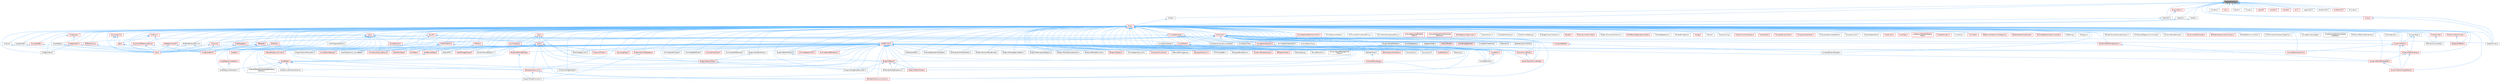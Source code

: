 digraph "IdentityFunctor.h"
{
 // INTERACTIVE_SVG=YES
 // LATEX_PDF_SIZE
  bgcolor="transparent";
  edge [fontname=Helvetica,fontsize=10,labelfontname=Helvetica,labelfontsize=10];
  node [fontname=Helvetica,fontsize=10,shape=box,height=0.2,width=0.4];
  Node1 [id="Node000001",label="IdentityFunctor.h",height=0.2,width=0.4,color="gray40", fillcolor="grey60", style="filled", fontcolor="black",tooltip=" "];
  Node1 -> Node2 [id="edge1_Node000001_Node000002",dir="back",color="steelblue1",style="solid",tooltip=" "];
  Node2 [id="Node000002",label="Array.h",height=0.2,width=0.4,color="red", fillcolor="#FFF0F0", style="filled",URL="$df/dd0/Array_8h.html",tooltip=" "];
  Node2 -> Node3 [id="edge2_Node000002_Node000003",dir="back",color="steelblue1",style="solid",tooltip=" "];
  Node3 [id="Node000003",label="ABTesting.h",height=0.2,width=0.4,color="grey40", fillcolor="white", style="filled",URL="$d6/dec/ABTesting_8h.html",tooltip=" "];
  Node2 -> Node4 [id="edge3_Node000002_Node000004",dir="back",color="steelblue1",style="solid",tooltip=" "];
  Node4 [id="Node000004",label="AIHelpers.h",height=0.2,width=0.4,color="grey40", fillcolor="white", style="filled",URL="$d1/d0d/AIHelpers_8h.html",tooltip=" "];
  Node2 -> Node5 [id="edge4_Node000002_Node000005",dir="back",color="steelblue1",style="solid",tooltip=" "];
  Node5 [id="Node000005",label="ActorElementEditorAssetData\lInterface.h",height=0.2,width=0.4,color="grey40", fillcolor="white", style="filled",URL="$d9/d7b/ActorElementEditorAssetDataInterface_8h.html",tooltip=" "];
  Node2 -> Node6 [id="edge5_Node000002_Node000006",dir="back",color="steelblue1",style="solid",tooltip=" "];
  Node6 [id="Node000006",label="ActorSoundParameterInterface.h",height=0.2,width=0.4,color="grey40", fillcolor="white", style="filled",URL="$de/d9f/ActorSoundParameterInterface_8h.html",tooltip=" "];
  Node2 -> Node7 [id="edge6_Node000002_Node000007",dir="back",color="steelblue1",style="solid",tooltip=" "];
  Node7 [id="Node000007",label="AndroidJavaEnv.h",height=0.2,width=0.4,color="grey40", fillcolor="white", style="filled",URL="$d6/d94/AndroidJavaEnv_8h.html",tooltip=" "];
  Node2 -> Node8 [id="edge7_Node000002_Node000008",dir="back",color="steelblue1",style="solid",tooltip=" "];
  Node8 [id="Node000008",label="AnimDataModelHasher.h",height=0.2,width=0.4,color="grey40", fillcolor="white", style="filled",URL="$d1/d21/AnimDataModelHasher_8h.html",tooltip=" "];
  Node2 -> Node9 [id="edge8_Node000002_Node000009",dir="back",color="steelblue1",style="solid",tooltip=" "];
  Node9 [id="Node000009",label="AnimDataModelNotifyCollector.h",height=0.2,width=0.4,color="red", fillcolor="#FFF0F0", style="filled",URL="$dc/d99/AnimDataModelNotifyCollector_8h.html",tooltip=" "];
  Node2 -> Node178 [id="edge9_Node000002_Node000178",dir="back",color="steelblue1",style="solid",tooltip=" "];
  Node178 [id="Node000178",label="AnimGraphAttributes.h",height=0.2,width=0.4,color="grey40", fillcolor="white", style="filled",URL="$d3/d40/AnimGraphAttributes_8h.html",tooltip=" "];
  Node2 -> Node179 [id="edge10_Node000002_Node000179",dir="back",color="steelblue1",style="solid",tooltip=" "];
  Node179 [id="Node000179",label="AnimNodeEditMode.h",height=0.2,width=0.4,color="grey40", fillcolor="white", style="filled",URL="$df/df6/AnimNodeEditMode_8h.html",tooltip=" "];
  Node2 -> Node180 [id="edge11_Node000002_Node000180",dir="back",color="steelblue1",style="solid",tooltip=" "];
  Node180 [id="Node000180",label="AnimSequenceHelpers.h",height=0.2,width=0.4,color="grey40", fillcolor="white", style="filled",URL="$dd/d12/AnimSequenceHelpers_8h.html",tooltip=" "];
  Node2 -> Node181 [id="edge12_Node000002_Node000181",dir="back",color="steelblue1",style="solid",tooltip=" "];
  Node181 [id="Node000181",label="App.h",height=0.2,width=0.4,color="red", fillcolor="#FFF0F0", style="filled",URL="$de/d8b/App_8h.html",tooltip=" "];
  Node181 -> Node183 [id="edge13_Node000181_Node000183",dir="back",color="steelblue1",style="solid",tooltip=" "];
  Node183 [id="Node000183",label="Core.h",height=0.2,width=0.4,color="red", fillcolor="#FFF0F0", style="filled",URL="$d6/dd7/Core_8h.html",tooltip=" "];
  Node181 -> Node189 [id="edge14_Node000181_Node000189",dir="back",color="steelblue1",style="solid",tooltip=" "];
  Node189 [id="Node000189",label="CoreSharedPCH.h",height=0.2,width=0.4,color="red", fillcolor="#FFF0F0", style="filled",URL="$d8/de5/CoreSharedPCH_8h.html",tooltip=" "];
  Node2 -> Node1000 [id="edge15_Node000002_Node001000",dir="back",color="steelblue1",style="solid",tooltip=" "];
  Node1000 [id="Node001000",label="ArchiveFindCulprit.h",height=0.2,width=0.4,color="red", fillcolor="#FFF0F0", style="filled",URL="$de/d30/ArchiveFindCulprit_8h.html",tooltip=" "];
  Node2 -> Node1001 [id="edge16_Node000002_Node001001",dir="back",color="steelblue1",style="solid",tooltip=" "];
  Node1001 [id="Node001001",label="ArchiveHasReferences.h",height=0.2,width=0.4,color="grey40", fillcolor="white", style="filled",URL="$d8/df1/ArchiveHasReferences_8h.html",tooltip=" "];
  Node2 -> Node1002 [id="edge17_Node000002_Node001002",dir="back",color="steelblue1",style="solid",tooltip=" "];
  Node1002 [id="Node001002",label="ArchiveLoadCompressedProxy.h",height=0.2,width=0.4,color="grey40", fillcolor="white", style="filled",URL="$d0/deb/ArchiveLoadCompressedProxy_8h.html",tooltip=" "];
  Node2 -> Node1003 [id="edge18_Node000002_Node001003",dir="back",color="steelblue1",style="solid",tooltip=" "];
  Node1003 [id="Node001003",label="ArchiveObjectCrc32.h",height=0.2,width=0.4,color="red", fillcolor="#FFF0F0", style="filled",URL="$d8/d12/ArchiveObjectCrc32_8h.html",tooltip=" "];
  Node2 -> Node1004 [id="edge19_Node000002_Node001004",dir="back",color="steelblue1",style="solid",tooltip=" "];
  Node1004 [id="Node001004",label="ArchiveSaveCompressedProxy.h",height=0.2,width=0.4,color="grey40", fillcolor="white", style="filled",URL="$d4/dee/ArchiveSaveCompressedProxy_8h.html",tooltip=" "];
  Node2 -> Node1005 [id="edge20_Node000002_Node001005",dir="back",color="steelblue1",style="solid",tooltip=" "];
  Node1005 [id="Node001005",label="ArchiveSerializedProperty\lChain.h",height=0.2,width=0.4,color="red", fillcolor="#FFF0F0", style="filled",URL="$d0/dd3/ArchiveSerializedPropertyChain_8h.html",tooltip=" "];
  Node2 -> Node1010 [id="edge21_Node000002_Node001010",dir="back",color="steelblue1",style="solid",tooltip=" "];
  Node1010 [id="Node001010",label="ArchiveShowReferences.h",height=0.2,width=0.4,color="red", fillcolor="#FFF0F0", style="filled",URL="$db/d28/ArchiveShowReferences_8h.html",tooltip=" "];
  Node2 -> Node1011 [id="edge22_Node000002_Node001011",dir="back",color="steelblue1",style="solid",tooltip=" "];
  Node1011 [id="Node001011",label="ArchiveStackTrace.h",height=0.2,width=0.4,color="grey40", fillcolor="white", style="filled",URL="$d9/d16/ArchiveStackTrace_8h.html",tooltip=" "];
  Node2 -> Node1012 [id="edge23_Node000002_Node001012",dir="back",color="steelblue1",style="solid",tooltip=" "];
  Node1012 [id="Node001012",label="ArchiveUObjectFromStructured\lArchive.h",height=0.2,width=0.4,color="red", fillcolor="#FFF0F0", style="filled",URL="$d2/d52/ArchiveUObjectFromStructuredArchive_8h.html",tooltip=" "];
  Node2 -> Node1013 [id="edge24_Node000002_Node001013",dir="back",color="steelblue1",style="solid",tooltip=" "];
  Node1013 [id="Node001013",label="ArrayBuilder.h",height=0.2,width=0.4,color="grey40", fillcolor="white", style="filled",URL="$d1/d4b/ArrayBuilder_8h.html",tooltip=" "];
  Node1013 -> Node183 [id="edge25_Node001013_Node000183",dir="back",color="steelblue1",style="solid",tooltip=" "];
  Node2 -> Node1014 [id="edge26_Node000002_Node001014",dir="back",color="steelblue1",style="solid",tooltip=" "];
  Node1014 [id="Node001014",label="ArrayReader.h",height=0.2,width=0.4,color="grey40", fillcolor="white", style="filled",URL="$d8/d40/ArrayReader_8h.html",tooltip=" "];
  Node1014 -> Node183 [id="edge27_Node001014_Node000183",dir="back",color="steelblue1",style="solid",tooltip=" "];
  Node2 -> Node1015 [id="edge28_Node000002_Node001015",dir="back",color="steelblue1",style="solid",tooltip=" "];
  Node1015 [id="Node001015",label="ArrayView.h",height=0.2,width=0.4,color="red", fillcolor="#FFF0F0", style="filled",URL="$d7/df4/ArrayView_8h.html",tooltip=" "];
  Node1015 -> Node8 [id="edge29_Node001015_Node000008",dir="back",color="steelblue1",style="solid",tooltip=" "];
  Node1015 -> Node1011 [id="edge30_Node001015_Node001011",dir="back",color="steelblue1",style="solid",tooltip=" "];
  Node1015 -> Node1019 [id="edge31_Node001015_Node001019",dir="back",color="steelblue1",style="solid",tooltip=" "];
  Node1019 [id="Node001019",label="AssetData.h",height=0.2,width=0.4,color="red", fillcolor="#FFF0F0", style="filled",URL="$d9/d19/AssetData_8h.html",tooltip=" "];
  Node1019 -> Node1039 [id="edge32_Node001019_Node001039",dir="back",color="steelblue1",style="solid",tooltip=" "];
  Node1039 [id="Node001039",label="AssetRegistryGenerator.h",height=0.2,width=0.4,color="grey40", fillcolor="white", style="filled",URL="$df/dd1/AssetRegistryGenerator_8h.html",tooltip=" "];
  Node1019 -> Node1041 [id="edge33_Node001019_Node001041",dir="back",color="steelblue1",style="solid",tooltip=" "];
  Node1041 [id="Node001041",label="AssetSourceFilenameCache.h",height=0.2,width=0.4,color="grey40", fillcolor="white", style="filled",URL="$dd/d16/AssetSourceFilenameCache_8h.html",tooltip=" "];
  Node1019 -> Node1057 [id="edge34_Node001019_Node001057",dir="back",color="steelblue1",style="solid",tooltip=" "];
  Node1057 [id="Node001057",label="CollectionDragDropOp.h",height=0.2,width=0.4,color="grey40", fillcolor="white", style="filled",URL="$d6/d23/CollectionDragDropOp_8h.html",tooltip=" "];
  Node1019 -> Node1195 [id="edge35_Node001019_Node001195",dir="back",color="steelblue1",style="solid",tooltip=" "];
  Node1195 [id="Node001195",label="EdGraphSchema_K2.h",height=0.2,width=0.4,color="red", fillcolor="#FFF0F0", style="filled",URL="$d0/dcf/EdGraphSchema__K2_8h.html",tooltip=" "];
  Node1195 -> Node1199 [id="edge36_Node001195_Node001199",dir="back",color="steelblue1",style="solid",tooltip=" "];
  Node1199 [id="Node001199",label="BlueprintTypePromotion.h",height=0.2,width=0.4,color="grey40", fillcolor="white", style="filled",URL="$d2/d23/BlueprintTypePromotion_8h.html",tooltip=" "];
  Node1195 -> Node1200 [id="edge37_Node001195_Node001200",dir="back",color="steelblue1",style="solid",tooltip=" "];
  Node1200 [id="Node001200",label="EdGraphSchema_K2_Actions.h",height=0.2,width=0.4,color="red", fillcolor="#FFF0F0", style="filled",URL="$d8/d9c/EdGraphSchema__K2__Actions_8h.html",tooltip=" "];
  Node1019 -> Node1359 [id="edge38_Node001019_Node001359",dir="back",color="steelblue1",style="solid",tooltip=" "];
  Node1359 [id="Node001359",label="ExternalObjectAndActorDependency\lGatherer.h",height=0.2,width=0.4,color="grey40", fillcolor="white", style="filled",URL="$d3/d4e/ExternalObjectAndActorDependencyGatherer_8h.html",tooltip=" "];
  Node1015 -> Node1521 [id="edge39_Node001015_Node001521",dir="back",color="steelblue1",style="solid",tooltip=" "];
  Node1521 [id="Node001521",label="AsyncLoading2.h",height=0.2,width=0.4,color="red", fillcolor="#FFF0F0", style="filled",URL="$dd/db7/AsyncLoading2_8h.html",tooltip=" "];
  Node1015 -> Node1551 [id="edge40_Node001015_Node001551",dir="back",color="steelblue1",style="solid",tooltip=" "];
  Node1551 [id="Node001551",label="BezierChannelCurveModel.h",height=0.2,width=0.4,color="red", fillcolor="#FFF0F0", style="filled",URL="$d3/d63/BezierChannelCurveModel_8h.html",tooltip=" "];
  Node1015 -> Node1555 [id="edge41_Node001015_Node001555",dir="back",color="steelblue1",style="solid",tooltip=" "];
  Node1555 [id="Node001555",label="BlueprintAssetHandler.h",height=0.2,width=0.4,color="grey40", fillcolor="white", style="filled",URL="$d0/d84/BlueprintAssetHandler_8h.html",tooltip=" "];
  Node1015 -> Node1557 [id="edge42_Node001015_Node001557",dir="back",color="steelblue1",style="solid",tooltip=" "];
  Node1557 [id="Node001557",label="BoolPropertyTrackEditor.h",height=0.2,width=0.4,color="red", fillcolor="#FFF0F0", style="filled",URL="$db/d07/BoolPropertyTrackEditor_8h.html",tooltip=" "];
  Node1015 -> Node1559 [id="edge43_Node001015_Node001559",dir="back",color="steelblue1",style="solid",tooltip=" "];
  Node1559 [id="Node001559",label="BulkDataRegistry.h",height=0.2,width=0.4,color="grey40", fillcolor="white", style="filled",URL="$da/db4/BulkDataRegistry_8h.html",tooltip=" "];
  Node1015 -> Node1781 [id="edge44_Node001015_Node001781",dir="back",color="steelblue1",style="solid",tooltip=" "];
  Node1781 [id="Node001781",label="CategoryModel.h",height=0.2,width=0.4,color="grey40", fillcolor="white", style="filled",URL="$db/dfe/CategoryModel_8h.html",tooltip=" "];
  Node1015 -> Node3023 [id="edge45_Node001015_Node003023",dir="back",color="steelblue1",style="solid",tooltip=" "];
  Node3023 [id="Node003023",label="ChannelCurveModel.h",height=0.2,width=0.4,color="red", fillcolor="#FFF0F0", style="filled",URL="$de/dfa/ChannelCurveModel_8h.html",tooltip=" "];
  Node3023 -> Node1551 [id="edge46_Node003023_Node001551",dir="back",color="steelblue1",style="solid",tooltip=" "];
  Node1015 -> Node1782 [id="edge47_Node001015_Node001782",dir="back",color="steelblue1",style="solid",tooltip=" "];
  Node1782 [id="Node001782",label="ChannelModel.h",height=0.2,width=0.4,color="red", fillcolor="#FFF0F0", style="filled",URL="$de/d30/ChannelModel_8h.html",tooltip=" "];
  Node1015 -> Node4208 [id="edge48_Node001015_Node004208",dir="back",color="steelblue1",style="solid",tooltip=" "];
  Node4208 [id="Node004208",label="CompositeBuffer.h",height=0.2,width=0.4,color="red", fillcolor="#FFF0F0", style="filled",URL="$da/d4b/CompositeBuffer_8h.html",tooltip=" "];
  Node4208 -> Node1605 [id="edge49_Node004208_Node001605",dir="back",color="steelblue1",style="solid",tooltip=" "];
  Node1605 [id="Node001605",label="CompactBinaryPackage.h",height=0.2,width=0.4,color="grey40", fillcolor="white", style="filled",URL="$de/d7e/CompactBinaryPackage_8h.html",tooltip=" "];
  Node1015 -> Node3025 [id="edge50_Node001015_Node003025",dir="back",color="steelblue1",style="solid",tooltip=" "];
  Node3025 [id="Node003025",label="ConstraintChannelCurveModel.h",height=0.2,width=0.4,color="grey40", fillcolor="white", style="filled",URL="$d9/d5f/ConstraintChannelCurveModel_8h.html",tooltip=" "];
  Node1015 -> Node4213 [id="edge51_Node001015_Node004213",dir="back",color="steelblue1",style="solid",tooltip=" "];
  Node4213 [id="Node004213",label="ConvexHull2.h",height=0.2,width=0.4,color="grey40", fillcolor="white", style="filled",URL="$df/dc5/ConvexHull2_8h.html",tooltip=" "];
  Node1015 -> Node4214 [id="edge52_Node001015_Node004214",dir="back",color="steelblue1",style="solid",tooltip=" "];
  Node4214 [id="Node004214",label="ConvexHull3.h",height=0.2,width=0.4,color="grey40", fillcolor="white", style="filled",URL="$d2/d83/ConvexHull3_8h.html",tooltip=" "];
  Node1015 -> Node1564 [id="edge53_Node001015_Node001564",dir="back",color="steelblue1",style="solid",tooltip=" "];
  Node1564 [id="Node001564",label="CookPackageSplitter.h",height=0.2,width=0.4,color="red", fillcolor="#FFF0F0", style="filled",URL="$da/db3/CookPackageSplitter_8h.html",tooltip=" "];
  Node1015 -> Node183 [id="edge54_Node001015_Node000183",dir="back",color="steelblue1",style="solid",tooltip=" "];
  Node1015 -> Node1613 [id="edge55_Node001015_Node001613",dir="back",color="steelblue1",style="solid",tooltip=" "];
  Node1613 [id="Node001613",label="CoreDelegates.h",height=0.2,width=0.4,color="red", fillcolor="#FFF0F0", style="filled",URL="$d9/dc2/CoreDelegates_8h.html",tooltip=" "];
  Node1613 -> Node183 [id="edge56_Node001613_Node000183",dir="back",color="steelblue1",style="solid",tooltip=" "];
  Node1613 -> Node189 [id="edge57_Node001613_Node000189",dir="back",color="steelblue1",style="solid",tooltip=" "];
  Node1015 -> Node4215 [id="edge58_Node001015_Node004215",dir="back",color="steelblue1",style="solid",tooltip=" "];
  Node4215 [id="Node004215",label="CoreRedirects.h",height=0.2,width=0.4,color="red", fillcolor="#FFF0F0", style="filled",URL="$d1/d15/CoreRedirects_8h.html",tooltip=" "];
  Node1015 -> Node189 [id="edge59_Node001015_Node000189",dir="back",color="steelblue1",style="solid",tooltip=" "];
  Node1015 -> Node1645 [id="edge60_Node001015_Node001645",dir="back",color="steelblue1",style="solid",tooltip=" "];
  Node1645 [id="Node001645",label="CurveEditor.h",height=0.2,width=0.4,color="red", fillcolor="#FFF0F0", style="filled",URL="$d1/d27/CurveEditor_8h.html",tooltip=" "];
  Node1645 -> Node1655 [id="edge61_Node001645_Node001655",dir="back",color="steelblue1",style="solid",tooltip=" "];
  Node1655 [id="Node001655",label="CurveEditorUtils.h",height=0.2,width=0.4,color="grey40", fillcolor="white", style="filled",URL="$d3/d81/CurveEditorUtils_8h.html",tooltip=" "];
  Node1015 -> Node4216 [id="edge62_Node001015_Node004216",dir="back",color="steelblue1",style="solid",tooltip=" "];
  Node4216 [id="Node004216",label="CurveEditorSelection.h",height=0.2,width=0.4,color="red", fillcolor="#FFF0F0", style="filled",URL="$d3/def/CurveEditorSelection_8h.html",tooltip=" "];
  Node4216 -> Node1645 [id="edge63_Node004216_Node001645",dir="back",color="steelblue1",style="solid",tooltip=" "];
  Node1015 -> Node4218 [id="edge64_Node001015_Node004218",dir="back",color="steelblue1",style="solid",tooltip=" "];
  Node4218 [id="Node004218",label="CurveEditorTree.h",height=0.2,width=0.4,color="grey40", fillcolor="white", style="filled",URL="$dc/d32/CurveEditorTree_8h.html",tooltip=" "];
  Node4218 -> Node1645 [id="edge65_Node004218_Node001645",dir="back",color="steelblue1",style="solid",tooltip=" "];
  Node1015 -> Node4219 [id="edge66_Node001015_Node004219",dir="back",color="steelblue1",style="solid",tooltip=" "];
  Node4219 [id="Node004219",label="CurveEditorTreeFilter.h",height=0.2,width=0.4,color="grey40", fillcolor="white", style="filled",URL="$d6/dcd/CurveEditorTreeFilter_8h.html",tooltip=" "];
  Node1015 -> Node3026 [id="edge67_Node001015_Node003026",dir="back",color="steelblue1",style="solid",tooltip=" "];
  Node3026 [id="Node003026",label="CurveModel.h",height=0.2,width=0.4,color="red", fillcolor="#FFF0F0", style="filled",URL="$de/d1c/CurveModel_8h.html",tooltip=" "];
  Node3026 -> Node3023 [id="edge68_Node003026_Node003023",dir="back",color="steelblue1",style="solid",tooltip=" "];
  Node3026 -> Node1645 [id="edge69_Node003026_Node001645",dir="back",color="steelblue1",style="solid",tooltip=" "];
  Node3026 -> Node1655 [id="edge70_Node003026_Node001655",dir="back",color="steelblue1",style="solid",tooltip=" "];
  Node1015 -> Node4220 [id="edge71_Node001015_Node004220",dir="back",color="steelblue1",style="solid",tooltip=" "];
  Node4220 [id="Node004220",label="Delaunay2.h",height=0.2,width=0.4,color="grey40", fillcolor="white", style="filled",URL="$d2/d4c/Delaunay2_8h.html",tooltip=" "];
  Node1015 -> Node4221 [id="edge72_Node001015_Node004221",dir="back",color="steelblue1",style="solid",tooltip=" "];
  Node4221 [id="Node004221",label="Delaunay3.h",height=0.2,width=0.4,color="grey40", fillcolor="white", style="filled",URL="$d1/d5b/Delaunay3_8h.html",tooltip=" "];
  Node1015 -> Node4222 [id="edge73_Node001015_Node004222",dir="back",color="steelblue1",style="solid",tooltip=" "];
  Node4222 [id="Node004222",label="DetectExteriorVisibility.h",height=0.2,width=0.4,color="grey40", fillcolor="white", style="filled",URL="$da/d70/DetectExteriorVisibility_8h.html",tooltip=" "];
  Node1015 -> Node4223 [id="edge74_Node001015_Node004223",dir="back",color="steelblue1",style="solid",tooltip=" "];
  Node4223 [id="Node004223",label="DynamicMesh3.h",height=0.2,width=0.4,color="red", fillcolor="#FFF0F0", style="filled",URL="$d5/d34/DynamicMesh3_8h.html",tooltip=" "];
  Node4223 -> Node4226 [id="edge75_Node004223_Node004226",dir="back",color="steelblue1",style="solid",tooltip=" "];
  Node4226 [id="Node004226",label="ConvexDecomposition3.h",height=0.2,width=0.4,color="red", fillcolor="#FFF0F0", style="filled",URL="$d4/d2b/ConvexDecomposition3_8h.html",tooltip=" "];
  Node4223 -> Node4232 [id="edge76_Node004223_Node004232",dir="back",color="steelblue1",style="solid",tooltip=" "];
  Node4232 [id="Node004232",label="DynamicMeshChangeTracker.h",height=0.2,width=0.4,color="red", fillcolor="#FFF0F0", style="filled",URL="$dd/df0/DynamicMeshChangeTracker_8h.html",tooltip=" "];
  Node4223 -> Node4284 [id="edge77_Node004223_Node004284",dir="back",color="steelblue1",style="solid",tooltip=" "];
  Node4284 [id="Node004284",label="DynamicMeshOverlay.h",height=0.2,width=0.4,color="red", fillcolor="#FFF0F0", style="filled",URL="$de/d26/DynamicMeshOverlay_8h.html",tooltip=" "];
  Node4284 -> Node4231 [id="edge78_Node004284_Node004231",dir="back",color="steelblue1",style="solid",tooltip=" "];
  Node4231 [id="Node004231",label="DynamicMeshAttributeSet.h",height=0.2,width=0.4,color="red", fillcolor="#FFF0F0", style="filled",URL="$d1/d88/DynamicMeshAttributeSet_8h.html",tooltip=" "];
  Node4231 -> Node4232 [id="edge79_Node004231_Node004232",dir="back",color="steelblue1",style="solid",tooltip=" "];
  Node4284 -> Node4232 [id="edge80_Node004284_Node004232",dir="back",color="steelblue1",style="solid",tooltip=" "];
  Node1015 -> Node4231 [id="edge81_Node001015_Node004231",dir="back",color="steelblue1",style="solid",tooltip=" "];
  Node1015 -> Node4284 [id="edge82_Node001015_Node004284",dir="back",color="steelblue1",style="solid",tooltip=" "];
  Node1015 -> Node4278 [id="edge83_Node001015_Node004278",dir="back",color="steelblue1",style="solid",tooltip=" "];
  Node4278 [id="Node004278",label="DynamicMeshSculptLayers.h",height=0.2,width=0.4,color="red", fillcolor="#FFF0F0", style="filled",URL="$da/df3/DynamicMeshSculptLayers_8h.html",tooltip=" "];
  Node4278 -> Node4231 [id="edge84_Node004278_Node004231",dir="back",color="steelblue1",style="solid",tooltip=" "];
  Node1015 -> Node1200 [id="edge85_Node001015_Node001200",dir="back",color="steelblue1",style="solid",tooltip=" "];
  Node1015 -> Node8372 [id="edge86_Node001015_Node008372",dir="back",color="steelblue1",style="solid",tooltip=" "];
  Node8372 [id="Node008372",label="GraphConvert.h",height=0.2,width=0.4,color="grey40", fillcolor="white", style="filled",URL="$d8/d11/GraphConvert_8h.html",tooltip=" "];
  Node2 -> Node4560 [id="edge87_Node000002_Node004560",dir="back",color="steelblue1",style="solid",tooltip=" "];
  Node4560 [id="Node004560",label="AssetBundleData.h",height=0.2,width=0.4,color="red", fillcolor="#FFF0F0", style="filled",URL="$df/d47/AssetBundleData_8h.html",tooltip=" "];
  Node4560 -> Node1019 [id="edge88_Node004560_Node001019",dir="back",color="steelblue1",style="solid",tooltip=" "];
  Node2 -> Node1019 [id="edge89_Node000002_Node001019",dir="back",color="steelblue1",style="solid",tooltip=" "];
  Node2 -> Node4537 [id="edge90_Node000002_Node004537",dir="back",color="steelblue1",style="solid",tooltip=" "];
  Node4537 [id="Node004537",label="AssetImportTask.h",height=0.2,width=0.4,color="grey40", fillcolor="white", style="filled",URL="$d7/d65/AssetImportTask_8h.html",tooltip=" "];
  Node2 -> Node4578 [id="edge91_Node000002_Node004578",dir="back",color="steelblue1",style="solid",tooltip=" "];
  Node4578 [id="Node004578",label="AssetManagerTypes.h",height=0.2,width=0.4,color="red", fillcolor="#FFF0F0", style="filled",URL="$d6/d98/AssetManagerTypes_8h.html",tooltip=" "];
  Node2 -> Node1039 [id="edge92_Node000002_Node001039",dir="back",color="steelblue1",style="solid",tooltip=" "];
  Node2 -> Node6420 [id="edge93_Node000002_Node006420",dir="back",color="steelblue1",style="solid",tooltip=" "];
  Node6420 [id="Node006420",label="AssetRegistryInterface.h",height=0.2,width=0.4,color="red", fillcolor="#FFF0F0", style="filled",URL="$d5/d26/AssetRegistryInterface_8h.html",tooltip=" "];
  Node6420 -> Node1039 [id="edge94_Node006420_Node001039",dir="back",color="steelblue1",style="solid",tooltip=" "];
  Node2 -> Node4366 [id="edge95_Node000002_Node004366",dir="back",color="steelblue1",style="solid",tooltip=" "];
  Node4366 [id="Node004366",label="AssetRegistryTagsContext.h",height=0.2,width=0.4,color="red", fillcolor="#FFF0F0", style="filled",URL="$d1/d74/AssetRegistryTagsContext_8h.html",tooltip=" "];
  Node2 -> Node1041 [id="edge96_Node000002_Node001041",dir="back",color="steelblue1",style="solid",tooltip=" "];
  Node2 -> Node6593 [id="edge97_Node000002_Node006593",dir="back",color="steelblue1",style="solid",tooltip=" "];
  Node6593 [id="Node006593",label="AssetTypeActions_SoundBase.h",height=0.2,width=0.4,color="grey40", fillcolor="white", style="filled",URL="$db/d4e/AssetTypeActions__SoundBase_8h.html",tooltip=" "];
  Node2 -> Node1521 [id="edge98_Node000002_Node001521",dir="back",color="steelblue1",style="solid",tooltip=" "];
  Node2 -> Node6819 [id="edge99_Node000002_Node006819",dir="back",color="steelblue1",style="solid",tooltip=" "];
  Node6819 [id="Node006819",label="AudioAnalytics.h",height=0.2,width=0.4,color="grey40", fillcolor="white", style="filled",URL="$dc/d3f/AudioAnalytics_8h.html",tooltip=" "];
  Node2 -> Node861 [id="edge100_Node000002_Node000861",dir="back",color="steelblue1",style="solid",tooltip=" "];
  Node861 [id="Node000861",label="AudioEditorModule.h",height=0.2,width=0.4,color="grey40", fillcolor="white", style="filled",URL="$d4/d28/AudioEditorModule_8h.html",tooltip=" "];
  Node2 -> Node6421 [id="edge101_Node000002_Node006421",dir="back",color="steelblue1",style="solid",tooltip=" "];
  Node6421 [id="Node006421",label="AudioFormatSettings.h",height=0.2,width=0.4,color="grey40", fillcolor="white", style="filled",URL="$d7/d79/AudioFormatSettings_8h.html",tooltip=" "];
  Node2 -> Node4540 [id="edge102_Node000002_Node004540",dir="back",color="steelblue1",style="solid",tooltip=" "];
  Node4540 [id="Node004540",label="AutomatedAssetImportData.h",height=0.2,width=0.4,color="grey40", fillcolor="white", style="filled",URL="$dd/d4f/AutomatedAssetImportData_8h.html",tooltip=" "];
  Node2 -> Node8392 [id="edge103_Node000002_Node008392",dir="back",color="steelblue1",style="solid",tooltip=" "];
  Node8392 [id="Node008392",label="AverageOverlayToVertices.h",height=0.2,width=0.4,color="grey40", fillcolor="white", style="filled",URL="$d8/d66/AverageOverlayToVertices_8h.html",tooltip=" "];
  Node2 -> Node863 [id="edge104_Node000002_Node000863",dir="back",color="steelblue1",style="solid",tooltip=" "];
  Node863 [id="Node000863",label="BPVariableDragDropAction.h",height=0.2,width=0.4,color="grey40", fillcolor="white", style="filled",URL="$dd/d23/BPVariableDragDropAction_8h.html",tooltip=" "];
  Node2 -> Node8393 [id="edge105_Node000002_Node008393",dir="back",color="steelblue1",style="solid",tooltip=" "];
  Node8393 [id="Node008393",label="Base64.h",height=0.2,width=0.4,color="red", fillcolor="#FFF0F0", style="filled",URL="$d1/dbd/Base64_8h.html",tooltip=" "];
  Node2 -> Node1551 [id="edge106_Node000002_Node001551",dir="back",color="steelblue1",style="solid",tooltip=" "];
  Node2 -> Node8394 [id="edge107_Node000002_Node008394",dir="back",color="steelblue1",style="solid",tooltip=" "];
  Node8394 [id="Node008394",label="BinaryArchiveFormatter.h",height=0.2,width=0.4,color="red", fillcolor="#FFF0F0", style="filled",URL="$d2/d01/BinaryArchiveFormatter_8h.html",tooltip=" "];
  Node2 -> Node1791 [id="edge108_Node000002_Node001791",dir="back",color="steelblue1",style="solid",tooltip=" "];
  Node1791 [id="Node001791",label="BindingLifetimeTrackEditor.h",height=0.2,width=0.4,color="grey40", fillcolor="white", style="filled",URL="$db/d3c/BindingLifetimeTrackEditor_8h.html",tooltip=" "];
  Node2 -> Node8497 [id="edge109_Node000002_Node008497",dir="back",color="steelblue1",style="solid",tooltip=" "];
  Node8497 [id="Node008497",label="BitReader.h",height=0.2,width=0.4,color="red", fillcolor="#FFF0F0", style="filled",URL="$dd/d8b/BitReader_8h.html",tooltip=" "];
  Node8497 -> Node183 [id="edge110_Node008497_Node000183",dir="back",color="steelblue1",style="solid",tooltip=" "];
  Node8497 -> Node5158 [id="edge111_Node008497_Node005158",dir="back",color="steelblue1",style="solid",tooltip=" "];
  Node5158 [id="Node005158",label="CoreNet.h",height=0.2,width=0.4,color="red", fillcolor="#FFF0F0", style="filled",URL="$da/d1a/CoreNet_8h.html",tooltip=" "];
  Node8497 -> Node189 [id="edge112_Node008497_Node000189",dir="back",color="steelblue1",style="solid",tooltip=" "];
  Node2 -> Node8499 [id="edge113_Node000002_Node008499",dir="back",color="steelblue1",style="solid",tooltip=" "];
  Node8499 [id="Node008499",label="BitWriter.h",height=0.2,width=0.4,color="red", fillcolor="#FFF0F0", style="filled",URL="$d5/d10/BitWriter_8h.html",tooltip=" "];
  Node8499 -> Node183 [id="edge114_Node008499_Node000183",dir="back",color="steelblue1",style="solid",tooltip=" "];
  Node8499 -> Node5158 [id="edge115_Node008499_Node005158",dir="back",color="steelblue1",style="solid",tooltip=" "];
  Node8499 -> Node189 [id="edge116_Node008499_Node000189",dir="back",color="steelblue1",style="solid",tooltip=" "];
  Node2 -> Node4442 [id="edge117_Node000002_Node004442",dir="back",color="steelblue1",style="solid",tooltip=" "];
  Node4442 [id="Node004442",label="BlueprintActionDatabase.h",height=0.2,width=0.4,color="red", fillcolor="#FFF0F0", style="filled",URL="$d4/dae/BlueprintActionDatabase_8h.html",tooltip=" "];
  Node4442 -> Node1199 [id="edge118_Node004442_Node001199",dir="back",color="steelblue1",style="solid",tooltip=" "];
  Node2 -> Node2854 [id="edge119_Node000002_Node002854",dir="back",color="steelblue1",style="solid",tooltip=" "];
  Node2854 [id="Node002854",label="BlueprintActionFilter.h",height=0.2,width=0.4,color="red", fillcolor="#FFF0F0", style="filled",URL="$d5/d2a/BlueprintActionFilter_8h.html",tooltip=" "];
  Node2854 -> Node864 [id="edge120_Node002854_Node000864",dir="back",color="steelblue1",style="solid",tooltip=" "];
  Node864 [id="Node000864",label="BlueprintDragDropMenuItem.h",height=0.2,width=0.4,color="grey40", fillcolor="white", style="filled",URL="$dc/deb/BlueprintDragDropMenuItem_8h.html",tooltip=" "];
  Node2 -> Node1062 [id="edge121_Node000002_Node001062",dir="back",color="steelblue1",style="solid",tooltip=" "];
  Node1062 [id="Node001062",label="BlueprintActionMenuBuilder.h",height=0.2,width=0.4,color="grey40", fillcolor="white", style="filled",URL="$dd/dea/BlueprintActionMenuBuilder_8h.html",tooltip=" "];
  Node2 -> Node1063 [id="edge122_Node000002_Node001063",dir="back",color="steelblue1",style="solid",tooltip=" "];
  Node1063 [id="Node001063",label="BlueprintActionMenuItem.h",height=0.2,width=0.4,color="grey40", fillcolor="white", style="filled",URL="$d8/dca/BlueprintActionMenuItem_8h.html",tooltip=" "];
  Node2 -> Node1555 [id="edge123_Node000002_Node001555",dir="back",color="steelblue1",style="solid",tooltip=" "];
  Node2 -> Node4542 [id="edge124_Node000002_Node004542",dir="back",color="steelblue1",style="solid",tooltip=" "];
  Node4542 [id="Node004542",label="BlueprintCompilerExtension.h",height=0.2,width=0.4,color="grey40", fillcolor="white", style="filled",URL="$d3/dc0/BlueprintCompilerExtension_8h.html",tooltip=" "];
  Node2 -> Node864 [id="edge125_Node000002_Node000864",dir="back",color="steelblue1",style="solid",tooltip=" "];
  Node2 -> Node862 [id="edge126_Node000002_Node000862",dir="back",color="steelblue1",style="solid",tooltip=" "];
  Node862 [id="Node000862",label="BlueprintEditor.h",height=0.2,width=0.4,color="red", fillcolor="#FFF0F0", style="filled",URL="$df/d7d/BlueprintEditor_8h.html",tooltip=" "];
  Node862 -> Node863 [id="edge127_Node000862_Node000863",dir="back",color="steelblue1",style="solid",tooltip=" "];
  Node862 -> Node864 [id="edge128_Node000862_Node000864",dir="back",color="steelblue1",style="solid",tooltip=" "];
  Node862 -> Node865 [id="edge129_Node000862_Node000865",dir="back",color="steelblue1",style="solid",tooltip=" "];
  Node865 [id="Node000865",label="BlueprintEditorModes.h",height=0.2,width=0.4,color="red", fillcolor="#FFF0F0", style="filled",URL="$d9/d70/BlueprintEditorModes_8h.html",tooltip=" "];
  Node2 -> Node865 [id="edge130_Node000002_Node000865",dir="back",color="steelblue1",style="solid",tooltip=" "];
  Node2 -> Node874 [id="edge131_Node000002_Node000874",dir="back",color="steelblue1",style="solid",tooltip=" "];
  Node874 [id="Node000874",label="BlueprintEditorModule.h",height=0.2,width=0.4,color="grey40", fillcolor="white", style="filled",URL="$df/d39/BlueprintEditorModule_8h.html",tooltip=" "];
  Node874 -> Node862 [id="edge132_Node000874_Node000862",dir="back",color="steelblue1",style="solid",tooltip=" "];
  Node2 -> Node1337 [id="edge133_Node000002_Node001337",dir="back",color="steelblue1",style="solid",tooltip=" "];
  Node1337 [id="Node001337",label="BlueprintEditorSettings.h",height=0.2,width=0.4,color="red", fillcolor="#FFF0F0", style="filled",URL="$d4/dbc/BlueprintEditorSettings_8h.html",tooltip=" "];
  Node1337 -> Node1199 [id="edge134_Node001337_Node001199",dir="back",color="steelblue1",style="solid",tooltip=" "];
  Node2 -> Node6618 [id="edge135_Node000002_Node006618",dir="back",color="steelblue1",style="solid",tooltip=" "];
  Node6618 [id="Node006618",label="BlueprintGraphModule.h",height=0.2,width=0.4,color="grey40", fillcolor="white", style="filled",URL="$d8/d11/BlueprintGraphModule_8h.html",tooltip=" "];
  Node6618 -> Node2854 [id="edge136_Node006618_Node002854",dir="back",color="steelblue1",style="solid",tooltip=" "];
  Node2 -> Node5983 [id="edge137_Node000002_Node005983",dir="back",color="steelblue1",style="solid",tooltip=" "];
  Node5983 [id="Node005983",label="BlueprintManagedListDetails.h",height=0.2,width=0.4,color="grey40", fillcolor="white", style="filled",URL="$da/d22/BlueprintManagedListDetails_8h.html",tooltip=" "];
  Node2 -> Node4543 [id="edge138_Node000002_Node004543",dir="back",color="steelblue1",style="solid",tooltip=" "];
  Node4543 [id="Node004543",label="BlueprintNamespaceRegistry.h",height=0.2,width=0.4,color="grey40", fillcolor="white", style="filled",URL="$dc/dc7/BlueprintNamespaceRegistry_8h.html",tooltip=" "];
  Node2 -> Node2858 [id="edge139_Node000002_Node002858",dir="back",color="steelblue1",style="solid",tooltip=" "];
  Node2858 [id="Node002858",label="BlueprintNodeTemplateCache.h",height=0.2,width=0.4,color="grey40", fillcolor="white", style="filled",URL="$d7/d87/BlueprintNodeTemplateCache_8h.html",tooltip=" "];
  Node2 -> Node1065 [id="edge140_Node000002_Node001065",dir="back",color="steelblue1",style="solid",tooltip=" "];
  Node1065 [id="Node001065",label="BlueprintPaletteFavorites.h",height=0.2,width=0.4,color="grey40", fillcolor="white", style="filled",URL="$dd/d5a/BlueprintPaletteFavorites_8h.html",tooltip=" "];
  Node2 -> Node4544 [id="edge141_Node000002_Node004544",dir="back",color="steelblue1",style="solid",tooltip=" "];
  Node4544 [id="Node004544",label="BlueprintSupport.h",height=0.2,width=0.4,color="red", fillcolor="#FFF0F0", style="filled",URL="$d1/d6c/BlueprintSupport_8h.html",tooltip=" "];
  Node2 -> Node1199 [id="edge142_Node000002_Node001199",dir="back",color="steelblue1",style="solid",tooltip=" "];
  Node2 -> Node1557 [id="edge143_Node000002_Node001557",dir="back",color="steelblue1",style="solid",tooltip=" "];
  Node2 -> Node6432 [id="edge144_Node000002_Node006432",dir="back",color="steelblue1",style="solid",tooltip=" "];
  Node6432 [id="Node006432",label="Box2D.h",height=0.2,width=0.4,color="red", fillcolor="#FFF0F0", style="filled",URL="$d3/d1c/Box2D_8h.html",tooltip=" "];
  Node6432 -> Node4557 [id="edge145_Node006432_Node004557",dir="back",color="steelblue1",style="solid",tooltip=" "];
  Node4557 [id="Node004557",label="Class.h",height=0.2,width=0.4,color="red", fillcolor="#FFF0F0", style="filled",URL="$d4/d05/Class_8h.html",tooltip=" "];
  Node4557 -> Node4560 [id="edge146_Node004557_Node004560",dir="back",color="steelblue1",style="solid",tooltip=" "];
  Node4557 -> Node1019 [id="edge147_Node004557_Node001019",dir="back",color="steelblue1",style="solid",tooltip=" "];
  Node4557 -> Node4578 [id="edge148_Node004557_Node004578",dir="back",color="steelblue1",style="solid",tooltip=" "];
  Node4557 -> Node863 [id="edge149_Node004557_Node000863",dir="back",color="steelblue1",style="solid",tooltip=" "];
  Node4557 -> Node2854 [id="edge150_Node004557_Node002854",dir="back",color="steelblue1",style="solid",tooltip=" "];
  Node4557 -> Node1337 [id="edge151_Node004557_Node001337",dir="back",color="steelblue1",style="solid",tooltip=" "];
  Node4557 -> Node3730 [id="edge152_Node004557_Node003730",dir="back",color="steelblue1",style="solid",tooltip=" "];
  Node3730 [id="Node003730",label="BuiltInChannelEditors.h",height=0.2,width=0.4,color="grey40", fillcolor="white", style="filled",URL="$df/daf/BuiltInChannelEditors_8h.html",tooltip=" "];
  Node4557 -> Node4764 [id="edge153_Node004557_Node004764",dir="back",color="steelblue1",style="solid",tooltip=" "];
  Node4764 [id="Node004764",label="ClassIconFinder.h",height=0.2,width=0.4,color="red", fillcolor="#FFF0F0", style="filled",URL="$dc/d62/ClassIconFinder_8h.html",tooltip=" "];
  Node4557 -> Node5158 [id="edge154_Node004557_Node005158",dir="back",color="steelblue1",style="solid",tooltip=" "];
  Node4557 -> Node1195 [id="edge155_Node004557_Node001195",dir="back",color="steelblue1",style="solid",tooltip=" "];
  Node4557 -> Node1200 [id="edge156_Node004557_Node001200",dir="back",color="steelblue1",style="solid",tooltip=" "];
  Node4557 -> Node5181 [id="edge157_Node004557_Node005181",dir="back",color="steelblue1",style="solid",tooltip=" "];
  Node5181 [id="Node005181",label="EditorCategoryUtils.h",height=0.2,width=0.4,color="grey40", fillcolor="white", style="filled",URL="$d9/d6e/EditorCategoryUtils_8h.html",tooltip=" "];
  Node6432 -> Node183 [id="edge158_Node006432_Node000183",dir="back",color="steelblue1",style="solid",tooltip=" "];
  Node6432 -> Node6521 [id="edge159_Node006432_Node006521",dir="back",color="steelblue1",style="solid",tooltip=" "];
  Node6521 [id="Node006521",label="CoreMinimal.h",height=0.2,width=0.4,color="red", fillcolor="#FFF0F0", style="filled",URL="$d7/d67/CoreMinimal_8h.html",tooltip=" "];
  Node6521 -> Node178 [id="edge160_Node006521_Node000178",dir="back",color="steelblue1",style="solid",tooltip=" "];
  Node6521 -> Node179 [id="edge161_Node006521_Node000179",dir="back",color="steelblue1",style="solid",tooltip=" "];
  Node6521 -> Node1000 [id="edge162_Node006521_Node001000",dir="back",color="steelblue1",style="solid",tooltip=" "];
  Node6521 -> Node1001 [id="edge163_Node006521_Node001001",dir="back",color="steelblue1",style="solid",tooltip=" "];
  Node6521 -> Node1003 [id="edge164_Node006521_Node001003",dir="back",color="steelblue1",style="solid",tooltip=" "];
  Node6521 -> Node1010 [id="edge165_Node006521_Node001010",dir="back",color="steelblue1",style="solid",tooltip=" "];
  Node6521 -> Node4537 [id="edge166_Node006521_Node004537",dir="back",color="steelblue1",style="solid",tooltip=" "];
  Node6521 -> Node1041 [id="edge167_Node006521_Node001041",dir="back",color="steelblue1",style="solid",tooltip=" "];
  Node6521 -> Node6593 [id="edge168_Node006521_Node006593",dir="back",color="steelblue1",style="solid",tooltip=" "];
  Node6521 -> Node1521 [id="edge169_Node006521_Node001521",dir="back",color="steelblue1",style="solid",tooltip=" "];
  Node6521 -> Node4540 [id="edge170_Node006521_Node004540",dir="back",color="steelblue1",style="solid",tooltip=" "];
  Node6521 -> Node863 [id="edge171_Node006521_Node000863",dir="back",color="steelblue1",style="solid",tooltip=" "];
  Node6521 -> Node1791 [id="edge172_Node006521_Node001791",dir="back",color="steelblue1",style="solid",tooltip=" "];
  Node6521 -> Node4442 [id="edge173_Node006521_Node004442",dir="back",color="steelblue1",style="solid",tooltip=" "];
  Node6521 -> Node2854 [id="edge174_Node006521_Node002854",dir="back",color="steelblue1",style="solid",tooltip=" "];
  Node6521 -> Node1062 [id="edge175_Node006521_Node001062",dir="back",color="steelblue1",style="solid",tooltip=" "];
  Node6521 -> Node1063 [id="edge176_Node006521_Node001063",dir="back",color="steelblue1",style="solid",tooltip=" "];
  Node6521 -> Node864 [id="edge177_Node006521_Node000864",dir="back",color="steelblue1",style="solid",tooltip=" "];
  Node6521 -> Node862 [id="edge178_Node006521_Node000862",dir="back",color="steelblue1",style="solid",tooltip=" "];
  Node6521 -> Node865 [id="edge179_Node006521_Node000865",dir="back",color="steelblue1",style="solid",tooltip=" "];
  Node6521 -> Node874 [id="edge180_Node006521_Node000874",dir="back",color="steelblue1",style="solid",tooltip=" "];
  Node6521 -> Node1337 [id="edge181_Node006521_Node001337",dir="back",color="steelblue1",style="solid",tooltip=" "];
  Node6521 -> Node6618 [id="edge182_Node006521_Node006618",dir="back",color="steelblue1",style="solid",tooltip=" "];
  Node6521 -> Node5983 [id="edge183_Node006521_Node005983",dir="back",color="steelblue1",style="solid",tooltip=" "];
  Node6521 -> Node4543 [id="edge184_Node006521_Node004543",dir="back",color="steelblue1",style="solid",tooltip=" "];
  Node6521 -> Node2858 [id="edge185_Node006521_Node002858",dir="back",color="steelblue1",style="solid",tooltip=" "];
  Node6521 -> Node1065 [id="edge186_Node006521_Node001065",dir="back",color="steelblue1",style="solid",tooltip=" "];
  Node6521 -> Node4544 [id="edge187_Node006521_Node004544",dir="back",color="steelblue1",style="solid",tooltip=" "];
  Node6521 -> Node1199 [id="edge188_Node006521_Node001199",dir="back",color="steelblue1",style="solid",tooltip=" "];
  Node6521 -> Node1557 [id="edge189_Node006521_Node001557",dir="back",color="steelblue1",style="solid",tooltip=" "];
  Node6521 -> Node2502 [id="edge190_Node006521_Node002502",dir="back",color="steelblue1",style="solid",tooltip=" "];
  Node2502 [id="Node002502",label="BulkData.h",height=0.2,width=0.4,color="red", fillcolor="#FFF0F0", style="filled",URL="$d4/d8e/BulkData_8h.html",tooltip=" "];
  Node6521 -> Node4556 [id="edge191_Node006521_Node004556",dir="back",color="steelblue1",style="solid",tooltip=" "];
  Node4556 [id="Node004556",label="ChunkDependencyInfo.h",height=0.2,width=0.4,color="grey40", fillcolor="white", style="filled",URL="$da/da2/ChunkDependencyInfo_8h.html",tooltip=" "];
  Node6521 -> Node4764 [id="edge192_Node006521_Node004764",dir="back",color="steelblue1",style="solid",tooltip=" "];
  Node6521 -> Node1057 [id="edge193_Node006521_Node001057",dir="back",color="steelblue1",style="solid",tooltip=" "];
  Node6521 -> Node4607 [id="edge194_Node006521_Node004607",dir="back",color="steelblue1",style="solid",tooltip=" "];
  Node4607 [id="Node004607",label="CompilerResultsLog.h",height=0.2,width=0.4,color="red", fillcolor="#FFF0F0", style="filled",URL="$dc/d68/CompilerResultsLog_8h.html",tooltip=" "];
  Node6521 -> Node2886 [id="edge195_Node006521_Node002886",dir="back",color="steelblue1",style="solid",tooltip=" "];
  Node2886 [id="Node002886",label="ComponentVisualizer.h",height=0.2,width=0.4,color="red", fillcolor="#FFF0F0", style="filled",URL="$d3/d9b/ComponentVisualizer_8h.html",tooltip=" "];
  Node6521 -> Node1071 [id="edge196_Node006521_Node001071",dir="back",color="steelblue1",style="solid",tooltip=" "];
  Node1071 [id="Node001071",label="ConnectionDrawingPolicy.h",height=0.2,width=0.4,color="red", fillcolor="#FFF0F0", style="filled",URL="$d5/dc8/ConnectionDrawingPolicy_8h.html",tooltip=" "];
  Node6521 -> Node4226 [id="edge197_Node006521_Node004226",dir="back",color="steelblue1",style="solid",tooltip=" "];
  Node6521 -> Node4213 [id="edge198_Node006521_Node004213",dir="back",color="steelblue1",style="solid",tooltip=" "];
  Node6521 -> Node4214 [id="edge199_Node006521_Node004214",dir="back",color="steelblue1",style="solid",tooltip=" "];
  Node6521 -> Node183 [id="edge200_Node006521_Node000183",dir="back",color="steelblue1",style="solid",tooltip=" "];
  Node6521 -> Node4215 [id="edge201_Node006521_Node004215",dir="back",color="steelblue1",style="solid",tooltip=" "];
  Node6521 -> Node189 [id="edge202_Node006521_Node000189",dir="back",color="steelblue1",style="solid",tooltip=" "];
  Node6521 -> Node4734 [id="edge203_Node006521_Node004734",dir="back",color="steelblue1",style="solid",tooltip=" "];
  Node4734 [id="Node004734",label="CurveEditorSettings.h",height=0.2,width=0.4,color="red", fillcolor="#FFF0F0", style="filled",URL="$d2/d54/CurveEditorSettings_8h.html",tooltip=" "];
  Node6521 -> Node6732 [id="edge204_Node006521_Node006732",dir="back",color="steelblue1",style="solid",tooltip=" "];
  Node6732 [id="Node006732",label="DeferredMessageLog.h",height=0.2,width=0.4,color="grey40", fillcolor="white", style="filled",URL="$dc/d9e/DeferredMessageLog_8h.html",tooltip=" "];
  Node6521 -> Node4220 [id="edge205_Node006521_Node004220",dir="back",color="steelblue1",style="solid",tooltip=" "];
  Node6521 -> Node5020 [id="edge206_Node006521_Node005020",dir="back",color="steelblue1",style="solid",tooltip=" "];
  Node5020 [id="Node005020",label="DesignerExtension.h",height=0.2,width=0.4,color="red", fillcolor="#FFF0F0", style="filled",URL="$d2/d1b/DesignerExtension_8h.html",tooltip=" "];
  Node6521 -> Node1732 [id="edge207_Node006521_Node001732",dir="back",color="steelblue1",style="solid",tooltip=" "];
  Node1732 [id="Node001732",label="DetailsDiff.h",height=0.2,width=0.4,color="grey40", fillcolor="white", style="filled",URL="$de/dfc/DetailsDiff_8h.html",tooltip=" "];
  Node6521 -> Node6487 [id="edge208_Node006521_Node006487",dir="back",color="steelblue1",style="solid",tooltip=" "];
  Node6487 [id="Node006487",label="DiTOrientedBox.h",height=0.2,width=0.4,color="grey40", fillcolor="white", style="filled",URL="$d4/d86/DiTOrientedBox_8h.html",tooltip=" "];
  Node6521 -> Node2624 [id="edge209_Node006521_Node002624",dir="back",color="steelblue1",style="solid",tooltip=" "];
  Node2624 [id="Node002624",label="DialogueWaveFactory.h",height=0.2,width=0.4,color="grey40", fillcolor="white", style="filled",URL="$d9/d5e/DialogueWaveFactory_8h.html",tooltip=" "];
  Node6521 -> Node6801 [id="edge210_Node006521_Node006801",dir="back",color="steelblue1",style="solid",tooltip=" "];
  Node6801 [id="Node006801",label="DynamicRenderScaling.h",height=0.2,width=0.4,color="red", fillcolor="#FFF0F0", style="filled",URL="$df/d37/DynamicRenderScaling_8h.html",tooltip=" "];
  Node6521 -> Node1069 [id="edge211_Node006521_Node001069",dir="back",color="steelblue1",style="solid",tooltip=" "];
  Node1069 [id="Node001069",label="EdGraphNode_Comment.h",height=0.2,width=0.4,color="red", fillcolor="#FFF0F0", style="filled",URL="$dd/d88/EdGraphNode__Comment_8h.html",tooltip=" "];
  Node6521 -> Node1195 [id="edge212_Node006521_Node001195",dir="back",color="steelblue1",style="solid",tooltip=" "];
  Node6521 -> Node1200 [id="edge213_Node006521_Node001200",dir="back",color="steelblue1",style="solid",tooltip=" "];
  Node6521 -> Node4619 [id="edge214_Node006521_Node004619",dir="back",color="steelblue1",style="solid",tooltip=" "];
  Node4619 [id="Node004619",label="EdGraphToken.h",height=0.2,width=0.4,color="grey40", fillcolor="white", style="filled",URL="$d8/da2/EdGraphToken_8h.html",tooltip=" "];
  Node4619 -> Node4607 [id="edge215_Node004619_Node004607",dir="back",color="steelblue1",style="solid",tooltip=" "];
  Node6521 -> Node4620 [id="edge216_Node006521_Node004620",dir="back",color="steelblue1",style="solid",tooltip=" "];
  Node4620 [id="Node004620",label="EdGraphUtilities.h",height=0.2,width=0.4,color="red", fillcolor="#FFF0F0", style="filled",URL="$da/db8/EdGraphUtilities_8h.html",tooltip=" "];
  Node6521 -> Node5181 [id="edge217_Node006521_Node005181",dir="back",color="steelblue1",style="solid",tooltip=" "];
  Node6521 -> Node5281 [id="edge218_Node006521_Node005281",dir="back",color="steelblue1",style="solid",tooltip=" "];
  Node5281 [id="Node005281",label="EditorSettings.h",height=0.2,width=0.4,color="grey40", fillcolor="white", style="filled",URL="$d7/df5/EditorSettings_8h.html",tooltip=" "];
  Node6521 -> Node5734 [id="edge219_Node006521_Node005734",dir="back",color="steelblue1",style="solid",tooltip=" "];
  Node5734 [id="Node005734",label="EnumEditorUtils.h",height=0.2,width=0.4,color="grey40", fillcolor="white", style="filled",URL="$d4/d47/EnumEditorUtils_8h.html",tooltip=" "];
  Node6521 -> Node2020 [id="edge220_Node006521_Node002020",dir="back",color="steelblue1",style="solid",tooltip=" "];
  Node2020 [id="Node002020",label="ExclusiveLoadPackageTime\lTracker.h",height=0.2,width=0.4,color="grey40", fillcolor="white", style="filled",URL="$da/d95/ExclusiveLoadPackageTimeTracker_8h.html",tooltip=" "];
  Node6432 -> Node189 [id="edge221_Node006432_Node000189",dir="back",color="steelblue1",style="solid",tooltip=" "];
  Node2 -> Node7652 [id="edge222_Node000002_Node007652",dir="back",color="steelblue1",style="solid",tooltip=" "];
  Node7652 [id="Node007652",label="BufferArchive.h",height=0.2,width=0.4,color="red", fillcolor="#FFF0F0", style="filled",URL="$df/d5a/BufferArchive_8h.html",tooltip=" "];
  Node7652 -> Node183 [id="edge223_Node007652_Node000183",dir="back",color="steelblue1",style="solid",tooltip=" "];
  Node2 -> Node8341 [id="edge224_Node000002_Node008341",dir="back",color="steelblue1",style="solid",tooltip=" "];
  Node8341 [id="Node008341",label="BufferedOutputDevice.h",height=0.2,width=0.4,color="grey40", fillcolor="white", style="filled",URL="$d0/d9c/BufferedOutputDevice_8h.html",tooltip=" "];
  Node8341 -> Node183 [id="edge225_Node008341_Node000183",dir="back",color="steelblue1",style="solid",tooltip=" "];
  Node8341 -> Node189 [id="edge226_Node008341_Node000189",dir="back",color="steelblue1",style="solid",tooltip=" "];
  Node2 -> Node7654 [id="edge227_Node000002_Node007654",dir="back",color="steelblue1",style="solid",tooltip=" "];
  Node7654 [id="Node007654",label="BuildResultDependenciesMap.h",height=0.2,width=0.4,color="red", fillcolor="#FFF0F0", style="filled",URL="$da/d87/BuildResultDependenciesMap_8h.html",tooltip=" "];
  Node2 -> Node3730 [id="edge228_Node000002_Node003730",dir="back",color="steelblue1",style="solid",tooltip=" "];
  Node2 -> Node2502 [id="edge229_Node000002_Node002502",dir="back",color="steelblue1",style="solid",tooltip=" "];
  Node2 -> Node1559 [id="edge230_Node000002_Node001559",dir="back",color="steelblue1",style="solid",tooltip=" "];
  Node2 -> Node8500 [id="edge231_Node000002_Node008500",dir="back",color="steelblue1",style="solid",tooltip=" "];
  Node8500 [id="Node008500",label="CachedPagedArray.h",height=0.2,width=0.4,color="grey40", fillcolor="white", style="filled",URL="$d1/d5f/CachedPagedArray_8h.html",tooltip=" "];
  Node2 -> Node8489 [id="edge232_Node000002_Node008489",dir="back",color="steelblue1",style="solid",tooltip=" "];
  Node8489 [id="Node008489",label="CachedStringStore.h",height=0.2,width=0.4,color="grey40", fillcolor="white", style="filled",URL="$d2/d50/CachedStringStore_8h.html",tooltip=" "];
  Node2 -> Node1781 [id="edge233_Node000002_Node001781",dir="back",color="steelblue1",style="solid",tooltip=" "];
  Node2 -> Node8501 [id="edge234_Node000002_Node008501",dir="back",color="steelblue1",style="solid",tooltip=" "];
  Node8501 [id="Node008501",label="Change.h",height=0.2,width=0.4,color="red", fillcolor="#FFF0F0", style="filled",URL="$d2/d78/Change_8h.html",tooltip=" "];
  Node2 -> Node7691 [id="edge235_Node000002_Node007691",dir="back",color="steelblue1",style="solid",tooltip=" "];
  Node7691 [id="Node007691",label="Channel.h",height=0.2,width=0.4,color="grey40", fillcolor="white", style="filled",URL="$db/d1c/Developer_2TraceServices_2Public_2TraceServices_2Model_2Channel_8h.html",tooltip=" "];
  Node2 -> Node3023 [id="edge236_Node000002_Node003023",dir="back",color="steelblue1",style="solid",tooltip=" "];
  Node2 -> Node1782 [id="edge237_Node000002_Node001782",dir="back",color="steelblue1",style="solid",tooltip=" "];
  Node2 -> Node389 [id="edge238_Node000002_Node000389",dir="back",color="steelblue1",style="solid",tooltip=" "];
  Node389 [id="Node000389",label="ChaosCooking.h",height=0.2,width=0.4,color="grey40", fillcolor="white", style="filled",URL="$de/d88/ChaosCooking_8h.html",tooltip=" "];
  Node2 -> Node4556 [id="edge239_Node000002_Node004556",dir="back",color="steelblue1",style="solid",tooltip=" "];
  Node2 -> Node8503 [id="edge240_Node000002_Node008503",dir="back",color="steelblue1",style="solid",tooltip=" "];
  Node8503 [id="Node008503",label="CircularBuffer.h",height=0.2,width=0.4,color="red", fillcolor="#FFF0F0", style="filled",URL="$de/dc4/CircularBuffer_8h.html",tooltip=" "];
  Node8503 -> Node183 [id="edge241_Node008503_Node000183",dir="back",color="steelblue1",style="solid",tooltip=" "];
  Node2 -> Node4557 [id="edge242_Node000002_Node004557",dir="back",color="steelblue1",style="solid",tooltip=" "];
  Node2 -> Node4764 [id="edge243_Node000002_Node004764",dir="back",color="steelblue1",style="solid",tooltip=" "];
  Node2 -> Node435 [id="edge244_Node000002_Node000435",dir="back",color="steelblue1",style="solid",tooltip=" "];
  Node435 [id="Node000435",label="ClusterUnionComponent.h",height=0.2,width=0.4,color="red", fillcolor="#FFF0F0", style="filled",URL="$d0/d16/ClusterUnionComponent_8h.html",tooltip=" "];
  Node2 -> Node1057 [id="edge245_Node000002_Node001057",dir="back",color="steelblue1",style="solid",tooltip=" "];
  Node2 -> Node258 [id="edge246_Node000002_Node000258",dir="back",color="steelblue1",style="solid",tooltip=" "];
  Node258 [id="Node000258",label="ColliderMesh.h",height=0.2,width=0.4,color="red", fillcolor="#FFF0F0", style="filled",URL="$d8/d3c/ColliderMesh_8h.html",tooltip=" "];
  Node2 -> Node8396 [id="edge247_Node000002_Node008396",dir="back",color="steelblue1",style="solid",tooltip=" "];
  Node8396 [id="Node008396",label="Color.h",height=0.2,width=0.4,color="red", fillcolor="#FFF0F0", style="filled",URL="$dd/dac/Color_8h.html",tooltip=" "];
  Node8396 -> Node6593 [id="edge248_Node008396_Node006593",dir="back",color="steelblue1",style="solid",tooltip=" "];
  Node8396 -> Node1063 [id="edge249_Node008396_Node001063",dir="back",color="steelblue1",style="solid",tooltip=" "];
  Node8396 -> Node862 [id="edge250_Node008396_Node000862",dir="back",color="steelblue1",style="solid",tooltip=" "];
  Node8396 -> Node8397 [id="edge251_Node008396_Node008397",dir="back",color="steelblue1",style="solid",tooltip=" "];
  Node8397 [id="Node008397",label="ColorList.h",height=0.2,width=0.4,color="red", fillcolor="#FFF0F0", style="filled",URL="$db/da1/ColorList_8h.html",tooltip=" "];
  Node8397 -> Node183 [id="edge252_Node008397_Node000183",dir="back",color="steelblue1",style="solid",tooltip=" "];
  Node8397 -> Node189 [id="edge253_Node008397_Node000189",dir="back",color="steelblue1",style="solid",tooltip=" "];
  Node8396 -> Node4023 [id="edge254_Node008396_Node004023",dir="back",color="steelblue1",style="solid",tooltip=" "];
  Node4023 [id="Node004023",label="ColorPropertySection.h",height=0.2,width=0.4,color="grey40", fillcolor="white", style="filled",URL="$d9/d2f/ColorPropertySection_8h.html",tooltip=" "];
  Node8396 -> Node4432 [id="edge255_Node008396_Node004432",dir="back",color="steelblue1",style="solid",tooltip=" "];
  Node4432 [id="Node004432",label="ConfigCacheIni.h",height=0.2,width=0.4,color="red", fillcolor="#FFF0F0", style="filled",URL="$dd/d3f/ConfigCacheIni_8h.html",tooltip=" "];
  Node4432 -> Node4433 [id="edge256_Node004432_Node004433",dir="back",color="steelblue1",style="solid",tooltip=" "];
  Node4433 [id="Node004433",label="ConfigContext.h",height=0.2,width=0.4,color="grey40", fillcolor="white", style="filled",URL="$d7/d2e/ConfigContext_8h.html",tooltip=" "];
  Node4432 -> Node183 [id="edge257_Node004432_Node000183",dir="back",color="steelblue1",style="solid",tooltip=" "];
  Node4432 -> Node189 [id="edge258_Node004432_Node000189",dir="back",color="steelblue1",style="solid",tooltip=" "];
  Node8396 -> Node1071 [id="edge259_Node008396_Node001071",dir="back",color="steelblue1",style="solid",tooltip=" "];
  Node8396 -> Node183 [id="edge260_Node008396_Node000183",dir="back",color="steelblue1",style="solid",tooltip=" "];
  Node8396 -> Node189 [id="edge261_Node008396_Node000189",dir="back",color="steelblue1",style="solid",tooltip=" "];
  Node8396 -> Node5444 [id="edge262_Node008396_Node005444",dir="back",color="steelblue1",style="solid",tooltip=" "];
  Node5444 [id="Node005444",label="CurveDrawInfo.h",height=0.2,width=0.4,color="red", fillcolor="#FFF0F0", style="filled",URL="$df/d5d/CurveDrawInfo_8h.html",tooltip=" "];
  Node8396 -> Node4734 [id="edge263_Node008396_Node004734",dir="back",color="steelblue1",style="solid",tooltip=" "];
  Node8396 -> Node3026 [id="edge264_Node008396_Node003026",dir="back",color="steelblue1",style="solid",tooltip=" "];
  Node8396 -> Node1727 [id="edge265_Node008396_Node001727",dir="back",color="steelblue1",style="solid",tooltip=" "];
  Node1727 [id="Node001727",label="DiffUtils.h",height=0.2,width=0.4,color="red", fillcolor="#FFF0F0", style="filled",URL="$d4/d91/DiffUtils_8h.html",tooltip=" "];
  Node1727 -> Node1732 [id="edge266_Node001727_Node001732",dir="back",color="steelblue1",style="solid",tooltip=" "];
  Node8396 -> Node1069 [id="edge267_Node008396_Node001069",dir="back",color="steelblue1",style="solid",tooltip=" "];
  Node8396 -> Node1195 [id="edge268_Node008396_Node001195",dir="back",color="steelblue1",style="solid",tooltip=" "];
  Node2 -> Node8397 [id="edge269_Node000002_Node008397",dir="back",color="steelblue1",style="solid",tooltip=" "];
  Node2 -> Node4023 [id="edge270_Node000002_Node004023",dir="back",color="steelblue1",style="solid",tooltip=" "];
  Node2 -> Node4376 [id="edge271_Node000002_Node004376",dir="back",color="steelblue1",style="solid",tooltip=" "];
  Node4376 [id="Node004376",label="CommandLine.h",height=0.2,width=0.4,color="red", fillcolor="#FFF0F0", style="filled",URL="$d9/d41/CommandLine_8h.html",tooltip=" "];
  Node4376 -> Node181 [id="edge272_Node004376_Node000181",dir="back",color="steelblue1",style="solid",tooltip=" "];
  Node4376 -> Node183 [id="edge273_Node004376_Node000183",dir="back",color="steelblue1",style="solid",tooltip=" "];
  Node4376 -> Node189 [id="edge274_Node004376_Node000189",dir="back",color="steelblue1",style="solid",tooltip=" "];
  Node2 -> Node1605 [id="edge275_Node000002_Node001605",dir="back",color="steelblue1",style="solid",tooltip=" "];
  Node2 -> Node1609 [id="edge276_Node000002_Node001609",dir="back",color="steelblue1",style="solid",tooltip=" "];
  Node1609 [id="Node001609",label="CompactBinaryWriter.h",height=0.2,width=0.4,color="red", fillcolor="#FFF0F0", style="filled",URL="$d1/d47/CompactBinaryWriter_8h.html",tooltip=" "];
  Node2 -> Node8264 [id="edge277_Node000002_Node008264",dir="back",color="steelblue1",style="solid",tooltip=" "];
  Node8264 [id="Node008264",label="CompactMaps.h",height=0.2,width=0.4,color="grey40", fillcolor="white", style="filled",URL="$d8/d73/CompactMaps_8h.html",tooltip=" "];
  Node8264 -> Node4223 [id="edge278_Node008264_Node004223",dir="back",color="steelblue1",style="solid",tooltip=" "];
  Node8264 -> Node4284 [id="edge279_Node008264_Node004284",dir="back",color="steelblue1",style="solid",tooltip=" "];
  Node2 -> Node4607 [id="edge280_Node000002_Node004607",dir="back",color="steelblue1",style="solid",tooltip=" "];
  Node2 -> Node8505 [id="edge281_Node000002_Node008505",dir="back",color="steelblue1",style="solid",tooltip=" "];
  Node8505 [id="Node008505",label="ComponentInterfaces.h",height=0.2,width=0.4,color="red", fillcolor="#FFF0F0", style="filled",URL="$d2/d8f/ComponentInterfaces_8h.html",tooltip=" "];
  Node2 -> Node2886 [id="edge282_Node000002_Node002886",dir="back",color="steelblue1",style="solid",tooltip=" "];
  Node2 -> Node4208 [id="edge283_Node000002_Node004208",dir="back",color="steelblue1",style="solid",tooltip=" "];
  Node2 -> Node7692 [id="edge284_Node000002_Node007692",dir="back",color="steelblue1",style="solid",tooltip=" "];
  Node7692 [id="Node007692",label="CompressedGrowableBuffer.h",height=0.2,width=0.4,color="grey40", fillcolor="white", style="filled",URL="$d0/dc7/CompressedGrowableBuffer_8h.html",tooltip=" "];
  Node2 -> Node8508 [id="edge285_Node000002_Node008508",dir="back",color="steelblue1",style="solid",tooltip=" "];
  Node8508 [id="Node008508",label="CompressionUtil.h",height=0.2,width=0.4,color="grey40", fillcolor="white", style="filled",URL="$dc/d7e/CompressionUtil_8h.html",tooltip=" "];
  Node2 -> Node4432 [id="edge286_Node000002_Node004432",dir="back",color="steelblue1",style="solid",tooltip=" "];
  Node2 -> Node4433 [id="edge287_Node000002_Node004433",dir="back",color="steelblue1",style="solid",tooltip=" "];
  Node2 -> Node7702 [id="edge288_Node000002_Node007702",dir="back",color="steelblue1",style="solid",tooltip=" "];
  Node7702 [id="Node007702",label="ConfigTypes.h",height=0.2,width=0.4,color="red", fillcolor="#FFF0F0", style="filled",URL="$df/da3/ConfigTypes_8h.html",tooltip=" "];
  Node7702 -> Node4432 [id="edge289_Node007702_Node004432",dir="back",color="steelblue1",style="solid",tooltip=" "];
  Node7702 -> Node4433 [id="edge290_Node007702_Node004433",dir="back",color="steelblue1",style="solid",tooltip=" "];
  Node2 -> Node1071 [id="edge291_Node000002_Node001071",dir="back",color="steelblue1",style="solid",tooltip=" "];
  Node2 -> Node3025 [id="edge292_Node000002_Node003025",dir="back",color="steelblue1",style="solid",tooltip=" "];
  Node2 -> Node4609 [id="edge293_Node000002_Node004609",dir="back",color="steelblue1",style="solid",tooltip=" "];
  Node4609 [id="Node004609",label="ContextObjectStore.h",height=0.2,width=0.4,color="grey40", fillcolor="white", style="filled",URL="$d4/d39/ContextObjectStore_8h.html",tooltip=" "];
  Node2 -> Node4226 [id="edge294_Node000002_Node004226",dir="back",color="steelblue1",style="solid",tooltip=" "];
  Node2 -> Node4213 [id="edge295_Node000002_Node004213",dir="back",color="steelblue1",style="solid",tooltip=" "];
  Node2 -> Node4214 [id="edge296_Node000002_Node004214",dir="back",color="steelblue1",style="solid",tooltip=" "];
  Node2 -> Node1865 [id="edge297_Node000002_Node001865",dir="back",color="steelblue1",style="solid",tooltip=" "];
  Node1865 [id="Node001865",label="CookEvents.h",height=0.2,width=0.4,color="red", fillcolor="#FFF0F0", style="filled",URL="$d7/dc4/CookEvents_8h.html",tooltip=" "];
  Node2 -> Node1564 [id="edge298_Node000002_Node001564",dir="back",color="steelblue1",style="solid",tooltip=" "];
  Node2 -> Node7704 [id="edge299_Node000002_Node007704",dir="back",color="steelblue1",style="solid",tooltip=" "];
  Node7704 [id="Node007704",label="CookStats.h",height=0.2,width=0.4,color="red", fillcolor="#FFF0F0", style="filled",URL="$dc/d35/CookStats_8h.html",tooltip=" "];
  Node2 -> Node183 [id="edge300_Node000002_Node000183",dir="back",color="steelblue1",style="solid",tooltip=" "];
  Node2 -> Node7697 [id="edge301_Node000002_Node007697",dir="back",color="steelblue1",style="solid",tooltip=" "];
  Node7697 [id="Node007697",label="CoreAsyncTaskNotification\lImpl.h",height=0.2,width=0.4,color="red", fillcolor="#FFF0F0", style="filled",URL="$dd/d5a/CoreAsyncTaskNotificationImpl_8h.html",tooltip=" "];
  Node2 -> Node1613 [id="edge302_Node000002_Node001613",dir="back",color="steelblue1",style="solid",tooltip=" "];
  Node2 -> Node6521 [id="edge303_Node000002_Node006521",dir="back",color="steelblue1",style="solid",tooltip=" "];
  Node2 -> Node7705 [id="edge304_Node000002_Node007705",dir="back",color="steelblue1",style="solid",tooltip=" "];
  Node7705 [id="Node007705",label="CoreMisc.h",height=0.2,width=0.4,color="red", fillcolor="#FFF0F0", style="filled",URL="$d8/d97/CoreMisc_8h.html",tooltip=" "];
  Node7705 -> Node181 [id="edge305_Node007705_Node000181",dir="back",color="steelblue1",style="solid",tooltip=" "];
  Node7705 -> Node183 [id="edge306_Node007705_Node000183",dir="back",color="steelblue1",style="solid",tooltip=" "];
  Node7705 -> Node189 [id="edge307_Node007705_Node000189",dir="back",color="steelblue1",style="solid",tooltip=" "];
  Node2 -> Node5158 [id="edge308_Node000002_Node005158",dir="back",color="steelblue1",style="solid",tooltip=" "];
  Node2 -> Node8509 [id="edge309_Node000002_Node008509",dir="back",color="steelblue1",style="solid",tooltip=" "];
  Node8509 [id="Node008509",label="CoreNetContext.h",height=0.2,width=0.4,color="red", fillcolor="#FFF0F0", style="filled",URL="$d8/d71/CoreNetContext_8h.html",tooltip=" "];
  Node2 -> Node4215 [id="edge310_Node000002_Node004215",dir="back",color="steelblue1",style="solid",tooltip=" "];
  Node2 -> Node189 [id="edge311_Node000002_Node000189",dir="back",color="steelblue1",style="solid",tooltip=" "];
  Node2 -> Node8510 [id="edge312_Node000002_Node008510",dir="back",color="steelblue1",style="solid",tooltip=" "];
  Node8510 [id="Node008510",label="CsvParser.h",height=0.2,width=0.4,color="grey40", fillcolor="white", style="filled",URL="$d2/d40/CsvParser_8h.html",tooltip=" "];
  Node2 -> Node8083 [id="edge313_Node000002_Node008083",dir="back",color="steelblue1",style="solid",tooltip=" "];
  Node8083 [id="Node008083",label="CsvProfiler.h",height=0.2,width=0.4,color="red", fillcolor="#FFF0F0", style="filled",URL="$d1/d9f/CsvProfiler_8h.html",tooltip=" "];
  Node2 -> Node7901 [id="edge314_Node000002_Node007901",dir="back",color="steelblue1",style="solid",tooltip=" "];
  Node7901 [id="Node007901",label="Culture.h",height=0.2,width=0.4,color="grey40", fillcolor="white", style="filled",URL="$df/d29/Culture_8h.html",tooltip=" "];
  Node7901 -> Node183 [id="edge315_Node007901_Node000183",dir="back",color="steelblue1",style="solid",tooltip=" "];
  Node2 -> Node5444 [id="edge316_Node000002_Node005444",dir="back",color="steelblue1",style="solid",tooltip=" "];
  Node2 -> Node1645 [id="edge317_Node000002_Node001645",dir="back",color="steelblue1",style="solid",tooltip=" "];
  Node2 -> Node7960 [id="edge318_Node000002_Node007960",dir="back",color="steelblue1",style="solid",tooltip=" "];
  Node7960 [id="Node007960",label="CurveEditorHelpers.h",height=0.2,width=0.4,color="grey40", fillcolor="white", style="filled",URL="$d1/d71/CurveEditorHelpers_8h.html",tooltip=" "];
  Node7960 -> Node1645 [id="edge319_Node007960_Node001645",dir="back",color="steelblue1",style="solid",tooltip=" "];
  Node2 -> Node4216 [id="edge320_Node000002_Node004216",dir="back",color="steelblue1",style="solid",tooltip=" "];
  Node2 -> Node4734 [id="edge321_Node000002_Node004734",dir="back",color="steelblue1",style="solid",tooltip=" "];
  Node2 -> Node4218 [id="edge322_Node000002_Node004218",dir="back",color="steelblue1",style="solid",tooltip=" "];
  Node2 -> Node4219 [id="edge323_Node000002_Node004219",dir="back",color="steelblue1",style="solid",tooltip=" "];
  Node2 -> Node5445 [id="edge324_Node000002_Node005445",dir="back",color="steelblue1",style="solid",tooltip=" "];
  Node5445 [id="Node005445",label="CurveEditorTypes.h",height=0.2,width=0.4,color="red", fillcolor="#FFF0F0", style="filled",URL="$d8/d5c/CurveEditorTypes_8h.html",tooltip=" "];
  Node5445 -> Node1551 [id="edge325_Node005445_Node001551",dir="back",color="steelblue1",style="solid",tooltip=" "];
  Node5445 -> Node3023 [id="edge326_Node005445_Node003023",dir="back",color="steelblue1",style="solid",tooltip=" "];
  Node5445 -> Node3025 [id="edge327_Node005445_Node003025",dir="back",color="steelblue1",style="solid",tooltip=" "];
  Node5445 -> Node5444 [id="edge328_Node005445_Node005444",dir="back",color="steelblue1",style="solid",tooltip=" "];
  Node5445 -> Node1645 [id="edge329_Node005445_Node001645",dir="back",color="steelblue1",style="solid",tooltip=" "];
  Node5445 -> Node4216 [id="edge330_Node005445_Node004216",dir="back",color="steelblue1",style="solid",tooltip=" "];
  Node5445 -> Node4218 [id="edge331_Node005445_Node004218",dir="back",color="steelblue1",style="solid",tooltip=" "];
  Node5445 -> Node3026 [id="edge332_Node005445_Node003026",dir="back",color="steelblue1",style="solid",tooltip=" "];
  Node2 -> Node1655 [id="edge333_Node000002_Node001655",dir="back",color="steelblue1",style="solid",tooltip=" "];
  Node2 -> Node3026 [id="edge334_Node000002_Node003026",dir="back",color="steelblue1",style="solid",tooltip=" "];
  Node2 -> Node8210 [id="edge335_Node000002_Node008210",dir="back",color="steelblue1",style="solid",tooltip=" "];
  Node8210 [id="Node008210",label="CustomVersion.h",height=0.2,width=0.4,color="red", fillcolor="#FFF0F0", style="filled",URL="$d4/d7b/CustomVersion_8h.html",tooltip=" "];
  Node8210 -> Node1521 [id="edge336_Node008210_Node001521",dir="back",color="steelblue1",style="solid",tooltip=" "];
  Node8210 -> Node2502 [id="edge337_Node008210_Node002502",dir="back",color="steelblue1",style="solid",tooltip=" "];
  Node8210 -> Node183 [id="edge338_Node008210_Node000183",dir="back",color="steelblue1",style="solid",tooltip=" "];
  Node8210 -> Node189 [id="edge339_Node008210_Node000189",dir="back",color="steelblue1",style="solid",tooltip=" "];
  Node8210 -> Node1878 [id="edge340_Node008210_Node001878",dir="back",color="steelblue1",style="solid",tooltip=" "];
  Node1878 [id="Node001878",label="EditorBulkData.h",height=0.2,width=0.4,color="red", fillcolor="#FFF0F0", style="filled",URL="$d1/d85/EditorBulkData_8h.html",tooltip=" "];
  Node2 -> Node8034 [id="edge341_Node000002_Node008034",dir="back",color="steelblue1",style="solid",tooltip=" "];
  Node8034 [id="Node008034",label="DataDrivenPlatformInfoRegistry.h",height=0.2,width=0.4,color="red", fillcolor="#FFF0F0", style="filled",URL="$d5/dff/DataDrivenPlatformInfoRegistry_8h.html",tooltip=" "];
  Node2 -> Node5810 [id="edge342_Node000002_Node005810",dir="back",color="steelblue1",style="solid",tooltip=" "];
  Node5810 [id="Node005810",label="DataflowEditorToolBuilder.h",height=0.2,width=0.4,color="red", fillcolor="#FFF0F0", style="filled",URL="$d2/dea/DataflowEditorToolBuilder_8h.html",tooltip=" "];
  Node2 -> Node6732 [id="edge343_Node000002_Node006732",dir="back",color="steelblue1",style="solid",tooltip=" "];
  Node2 -> Node4220 [id="edge344_Node000002_Node004220",dir="back",color="steelblue1",style="solid",tooltip=" "];
  Node2 -> Node4221 [id="edge345_Node000002_Node004221",dir="back",color="steelblue1",style="solid",tooltip=" "];
  Node2 -> Node6144 [id="edge346_Node000002_Node006144",dir="back",color="steelblue1",style="solid",tooltip=" "];
  Node6144 [id="Node006144",label="DerivedDataCacheCommandlet.h",height=0.2,width=0.4,color="red", fillcolor="#FFF0F0", style="filled",URL="$d6/dfc/DerivedDataCacheCommandlet_8h.html",tooltip=" "];
  Node2 -> Node5020 [id="edge347_Node000002_Node005020",dir="back",color="steelblue1",style="solid",tooltip=" "];
  Node2 -> Node1732 [id="edge348_Node000002_Node001732",dir="back",color="steelblue1",style="solid",tooltip=" "];
  Node2 -> Node4222 [id="edge349_Node000002_Node004222",dir="back",color="steelblue1",style="solid",tooltip=" "];
  Node2 -> Node6487 [id="edge350_Node000002_Node006487",dir="back",color="steelblue1",style="solid",tooltip=" "];
  Node2 -> Node2624 [id="edge351_Node000002_Node002624",dir="back",color="steelblue1",style="solid",tooltip=" "];
  Node2 -> Node4438 [id="edge352_Node000002_Node004438",dir="back",color="steelblue1",style="solid",tooltip=" "];
  Node4438 [id="Node004438",label="DiffCookCommandlet.h",height=0.2,width=0.4,color="grey40", fillcolor="white", style="filled",URL="$d9/d77/DiffCookCommandlet_8h.html",tooltip=" "];
  Node2 -> Node1727 [id="edge353_Node000002_Node001727",dir="back",color="steelblue1",style="solid",tooltip=" "];
  Node2 -> Node4439 [id="edge354_Node000002_Node004439",dir="back",color="steelblue1",style="solid",tooltip=" "];
  Node4439 [id="Node004439",label="DirectoryTree.h",height=0.2,width=0.4,color="red", fillcolor="#FFF0F0", style="filled",URL="$de/d6a/DirectoryTree_8h.html",tooltip=" "];
  Node4439 -> Node4438 [id="edge355_Node004439_Node004438",dir="back",color="steelblue1",style="solid",tooltip=" "];
  Node2 -> Node4129 [id="edge356_Node000002_Node004129",dir="back",color="steelblue1",style="solid",tooltip=" "];
  Node4129 [id="Node004129",label="DoubleChannelEvaluatorSystem.h",height=0.2,width=0.4,color="grey40", fillcolor="white", style="filled",URL="$d8/d79/DoubleChannelEvaluatorSystem_8h.html",tooltip=" "];
  Node2 -> Node6148 [id="edge357_Node000002_Node006148",dir="back",color="steelblue1",style="solid",tooltip=" "];
  Node6148 [id="Node006148",label="DumpAssetRegistryCommandlet.h",height=0.2,width=0.4,color="grey40", fillcolor="white", style="filled",URL="$d2/d87/DumpAssetRegistryCommandlet_8h.html",tooltip=" "];
  Node2 -> Node4230 [id="edge358_Node000002_Node004230",dir="back",color="steelblue1",style="solid",tooltip=" "];
  Node4230 [id="Node004230",label="DynamicBoneAttribute.h",height=0.2,width=0.4,color="grey40", fillcolor="white", style="filled",URL="$d7/d41/DynamicBoneAttribute_8h.html",tooltip=" "];
  Node2 -> Node7861 [id="edge359_Node000002_Node007861",dir="back",color="steelblue1",style="solid",tooltip=" "];
  Node7861 [id="Node007861",label="DynamicBufferAllocator.h",height=0.2,width=0.4,color="red", fillcolor="#FFF0F0", style="filled",URL="$d4/d53/DynamicBufferAllocator_8h.html",tooltip=" "];
  Node2 -> Node4223 [id="edge360_Node000002_Node004223",dir="back",color="steelblue1",style="solid",tooltip=" "];
  Node2 -> Node4231 [id="edge361_Node000002_Node004231",dir="back",color="steelblue1",style="solid",tooltip=" "];
  Node2 -> Node4232 [id="edge362_Node000002_Node004232",dir="back",color="steelblue1",style="solid",tooltip=" "];
  Node2 -> Node4284 [id="edge363_Node000002_Node004284",dir="back",color="steelblue1",style="solid",tooltip=" "];
  Node2 -> Node4278 [id="edge364_Node000002_Node004278",dir="back",color="steelblue1",style="solid",tooltip=" "];
  Node2 -> Node2716 [id="edge365_Node000002_Node002716",dir="back",color="steelblue1",style="solid",tooltip=" "];
  Node2716 [id="Node002716",label="DynamicRHIResourceArray.h",height=0.2,width=0.4,color="red", fillcolor="#FFF0F0", style="filled",URL="$d7/d60/DynamicRHIResourceArray_8h.html",tooltip=" "];
  Node2716 -> Node183 [id="edge366_Node002716_Node000183",dir="back",color="steelblue1",style="solid",tooltip=" "];
  Node2716 -> Node189 [id="edge367_Node002716_Node000189",dir="back",color="steelblue1",style="solid",tooltip=" "];
  Node2 -> Node6801 [id="edge368_Node000002_Node006801",dir="back",color="steelblue1",style="solid",tooltip=" "];
  Node2 -> Node1069 [id="edge369_Node000002_Node001069",dir="back",color="steelblue1",style="solid",tooltip=" "];
  Node2 -> Node1195 [id="edge370_Node000002_Node001195",dir="back",color="steelblue1",style="solid",tooltip=" "];
  Node2 -> Node1200 [id="edge371_Node000002_Node001200",dir="back",color="steelblue1",style="solid",tooltip=" "];
  Node2 -> Node4619 [id="edge372_Node000002_Node004619",dir="back",color="steelblue1",style="solid",tooltip=" "];
  Node2 -> Node4620 [id="edge373_Node000002_Node004620",dir="back",color="steelblue1",style="solid",tooltip=" "];
  Node2 -> Node796 [id="edge374_Node000002_Node000796",dir="back",color="steelblue1",style="solid",tooltip=" "];
  Node796 [id="Node000796",label="EdModeInteractiveToolsContext.h",height=0.2,width=0.4,color="red", fillcolor="#FFF0F0", style="filled",URL="$d7/da4/EdModeInteractiveToolsContext_8h.html",tooltip=" "];
  Node2 -> Node1878 [id="edge375_Node000002_Node001878",dir="back",color="steelblue1",style="solid",tooltip=" "];
  Node2 -> Node5181 [id="edge376_Node000002_Node005181",dir="back",color="steelblue1",style="solid",tooltip=" "];
  Node2 -> Node5281 [id="edge377_Node000002_Node005281",dir="back",color="steelblue1",style="solid",tooltip=" "];
  Node2 -> Node8087 [id="edge378_Node000002_Node008087",dir="back",color="steelblue1",style="solid",tooltip=" "];
  Node8087 [id="Node008087",label="EmbeddedCommunication.h",height=0.2,width=0.4,color="grey40", fillcolor="white", style="filled",URL="$d5/d5c/EmbeddedCommunication_8h.html",tooltip=" "];
  Node2 -> Node5734 [id="edge379_Node000002_Node005734",dir="back",color="steelblue1",style="solid",tooltip=" "];
  Node2 -> Node3059 [id="edge380_Node000002_Node003059",dir="back",color="steelblue1",style="solid",tooltip=" "];
  Node3059 [id="Node003059",label="EnumProperty.h",height=0.2,width=0.4,color="red", fillcolor="#FFF0F0", style="filled",URL="$de/d91/EnumProperty_8h.html",tooltip=" "];
  Node2 -> Node7821 [id="edge381_Node000002_Node007821",dir="back",color="steelblue1",style="solid",tooltip=" "];
  Node7821 [id="Node007821",label="EventContextsPlaybackCapability.h",height=0.2,width=0.4,color="grey40", fillcolor="white", style="filled",URL="$df/d81/EventContextsPlaybackCapability_8h.html",tooltip=" "];
  Node2 -> Node2020 [id="edge382_Node000002_Node002020",dir="back",color="steelblue1",style="solid",tooltip=" "];
  Node2 -> Node7908 [id="edge383_Node000002_Node007908",dir="back",color="steelblue1",style="solid",tooltip=" "];
  Node7908 [id="Node007908",label="ExpressionParser.h",height=0.2,width=0.4,color="red", fillcolor="#FFF0F0", style="filled",URL="$db/da9/ExpressionParser_8h.html",tooltip=" "];
  Node2 -> Node7906 [id="edge384_Node000002_Node007906",dir="back",color="steelblue1",style="solid",tooltip=" "];
  Node7906 [id="Node007906",label="ExpressionParserTypes.h",height=0.2,width=0.4,color="red", fillcolor="#FFF0F0", style="filled",URL="$da/d8d/ExpressionParserTypes_8h.html",tooltip=" "];
  Node7906 -> Node7908 [id="edge385_Node007906_Node007908",dir="back",color="steelblue1",style="solid",tooltip=" "];
  Node2 -> Node1359 [id="edge386_Node000002_Node001359",dir="back",color="steelblue1",style="solid",tooltip=" "];
  Node2 -> Node7558 [id="edge387_Node000002_Node007558",dir="back",color="steelblue1",style="solid",tooltip=" "];
  Node7558 [id="Node007558",label="ExtrudeBoundaryEdges.h",height=0.2,width=0.4,color="grey40", fillcolor="white", style="filled",URL="$db/d7c/ExtrudeBoundaryEdges_8h.html",tooltip=" "];
  Node2 -> Node7784 [id="edge388_Node000002_Node007784",dir="back",color="steelblue1",style="solid",tooltip=" "];
  Node7784 [id="Node007784",label="FeedbackContext.h",height=0.2,width=0.4,color="red", fillcolor="#FFF0F0", style="filled",URL="$dd/d76/FeedbackContext_8h.html",tooltip=" "];
  Node7784 -> Node183 [id="edge389_Node007784_Node000183",dir="back",color="steelblue1",style="solid",tooltip=" "];
  Node7784 -> Node189 [id="edge390_Node007784_Node000189",dir="back",color="steelblue1",style="solid",tooltip=" "];
  Node2 -> Node5782 [id="edge391_Node000002_Node005782",dir="back",color="steelblue1",style="solid",tooltip=" "];
  Node5782 [id="Node005782",label="Field.h",height=0.2,width=0.4,color="red", fillcolor="#FFF0F0", style="filled",URL="$d8/db3/Field_8h.html",tooltip=" "];
  Node5782 -> Node2854 [id="edge392_Node005782_Node002854",dir="back",color="steelblue1",style="solid",tooltip=" "];
  Node5782 -> Node4557 [id="edge393_Node005782_Node004557",dir="back",color="steelblue1",style="solid",tooltip=" "];
  Node5782 -> Node5158 [id="edge394_Node005782_Node005158",dir="back",color="steelblue1",style="solid",tooltip=" "];
  Node5782 -> Node3059 [id="edge395_Node005782_Node003059",dir="back",color="steelblue1",style="solid",tooltip=" "];
  Node2 -> Node8372 [id="edge396_Node000002_Node008372",dir="back",color="steelblue1",style="solid",tooltip=" "];
  Node1 -> Node8563 [id="edge397_Node000001_Node008563",dir="back",color="steelblue1",style="solid",tooltip=" "];
  Node8563 [id="Node008563",label="BinarySearch.h",height=0.2,width=0.4,color="red", fillcolor="#FFF0F0", style="filled",URL="$db/db4/BinarySearch_8h.html",tooltip=" "];
  Node8563 -> Node8566 [id="edge398_Node008563_Node008566",dir="back",color="steelblue1",style="solid",tooltip=" "];
  Node8566 [id="Node008566",label="StableSort.h",height=0.2,width=0.4,color="grey40", fillcolor="white", style="filled",URL="$d7/d3c/StableSort_8h.html",tooltip=" "];
  Node8566 -> Node2 [id="edge399_Node008566_Node000002",dir="back",color="steelblue1",style="solid",tooltip=" "];
  Node1 -> Node8567 [id="edge400_Node000001_Node008567",dir="back",color="steelblue1",style="solid",tooltip=" "];
  Node8567 [id="Node008567",label="Compare.h",height=0.2,width=0.4,color="grey40", fillcolor="white", style="filled",URL="$d2/d29/Compare_8h.html",tooltip=" "];
  Node1 -> Node8568 [id="edge401_Node000001_Node008568",dir="back",color="steelblue1",style="solid",tooltip=" "];
  Node8568 [id="Node008568",label="Find.h",height=0.2,width=0.4,color="red", fillcolor="#FFF0F0", style="filled",URL="$d2/d28/Algo_2Find_8h.html",tooltip=" "];
  Node1 -> Node8570 [id="edge402_Node000001_Node008570",dir="back",color="steelblue1",style="solid",tooltip=" "];
  Node8570 [id="Node008570",label="FindLast.h",height=0.2,width=0.4,color="grey40", fillcolor="white", style="filled",URL="$de/d61/FindLast_8h.html",tooltip=" "];
  Node1 -> Node8372 [id="edge403_Node000001_Node008372",dir="back",color="steelblue1",style="solid",tooltip=" "];
  Node1 -> Node8571 [id="edge404_Node000001_Node008571",dir="back",color="steelblue1",style="solid",tooltip=" "];
  Node8571 [id="Node008571",label="HeapSort.h",height=0.2,width=0.4,color="grey40", fillcolor="white", style="filled",URL="$d3/d92/HeapSort_8h.html",tooltip=" "];
  Node8571 -> Node2 [id="edge405_Node008571_Node000002",dir="back",color="steelblue1",style="solid",tooltip=" "];
  Node1 -> Node8572 [id="edge406_Node000001_Node008572",dir="back",color="steelblue1",style="solid",tooltip=" "];
  Node8572 [id="Node008572",label="Heapify.h",height=0.2,width=0.4,color="grey40", fillcolor="white", style="filled",URL="$d0/d2a/Heapify_8h.html",tooltip=" "];
  Node8572 -> Node2 [id="edge407_Node008572_Node000002",dir="back",color="steelblue1",style="solid",tooltip=" "];
  Node1 -> Node8573 [id="edge408_Node000001_Node008573",dir="back",color="steelblue1",style="solid",tooltip=" "];
  Node8573 [id="Node008573",label="Includes.h",height=0.2,width=0.4,color="grey40", fillcolor="white", style="filled",URL="$d8/dcf/Includes_8h.html",tooltip=" "];
  Node1 -> Node8574 [id="edge409_Node000001_Node008574",dir="back",color="steelblue1",style="solid",tooltip=" "];
  Node8574 [id="Node008574",label="IndexOf.h",height=0.2,width=0.4,color="red", fillcolor="#FFF0F0", style="filled",URL="$d9/d25/IndexOf_8h.html",tooltip=" "];
  Node1 -> Node8575 [id="edge410_Node000001_Node008575",dir="back",color="steelblue1",style="solid",tooltip=" "];
  Node8575 [id="Node008575",label="IntroSort.h",height=0.2,width=0.4,color="red", fillcolor="#FFF0F0", style="filled",URL="$d3/db3/IntroSort_8h.html",tooltip=" "];
  Node1 -> Node8579 [id="edge411_Node000001_Node008579",dir="back",color="steelblue1",style="solid",tooltip=" "];
  Node8579 [id="Node008579",label="IsHeap.h",height=0.2,width=0.4,color="grey40", fillcolor="white", style="filled",URL="$de/d32/IsHeap_8h.html",tooltip=" "];
  Node8579 -> Node2 [id="edge412_Node008579_Node000002",dir="back",color="steelblue1",style="solid",tooltip=" "];
  Node1 -> Node8580 [id="edge413_Node000001_Node008580",dir="back",color="steelblue1",style="solid",tooltip=" "];
  Node8580 [id="Node008580",label="IsSorted.h",height=0.2,width=0.4,color="red", fillcolor="#FFF0F0", style="filled",URL="$da/d1d/IsSorted_8h.html",tooltip=" "];
  Node1 -> Node4516 [id="edge414_Node000001_Node004516",dir="back",color="steelblue1",style="solid",tooltip=" "];
  Node4516 [id="Node004516",label="Join.h",height=0.2,width=0.4,color="red", fillcolor="#FFF0F0", style="filled",URL="$d4/d48/Join_8h.html",tooltip=" "];
  Node1 -> Node8581 [id="edge415_Node000001_Node008581",dir="back",color="steelblue1",style="solid",tooltip=" "];
  Node8581 [id="Node008581",label="LegacySort.h",height=0.2,width=0.4,color="grey40", fillcolor="white", style="filled",URL="$d8/dcd/LegacySort_8h.html",tooltip=" "];
  Node1 -> Node8582 [id="edge416_Node000001_Node008582",dir="back",color="steelblue1",style="solid",tooltip=" "];
  Node8582 [id="Node008582",label="MaxElement.h",height=0.2,width=0.4,color="grey40", fillcolor="white", style="filled",URL="$d0/dff/MaxElement_8h.html",tooltip=" "];
  Node1 -> Node8583 [id="edge417_Node000001_Node008583",dir="back",color="steelblue1",style="solid",tooltip=" "];
  Node8583 [id="Node008583",label="MinElement.h",height=0.2,width=0.4,color="red", fillcolor="#FFF0F0", style="filled",URL="$df/d9c/MinElement_8h.html",tooltip=" "];
  Node1 -> Node8584 [id="edge418_Node000001_Node008584",dir="back",color="steelblue1",style="solid",tooltip=" "];
  Node8584 [id="Node008584",label="Mismatch.h",height=0.2,width=0.4,color="grey40", fillcolor="white", style="filled",URL="$dc/de7/Mismatch_8h.html",tooltip=" "];
  Node1 -> Node8566 [id="edge419_Node000001_Node008566",dir="back",color="steelblue1",style="solid",tooltip=" "];
  Node1 -> Node8585 [id="edge420_Node000001_Node008585",dir="back",color="steelblue1",style="solid",tooltip=" "];
  Node8585 [id="Node008585",label="Unique.h",height=0.2,width=0.4,color="red", fillcolor="#FFF0F0", style="filled",URL="$df/d04/Unique_8h.html",tooltip=" "];
  Node8585 -> Node8372 [id="edge421_Node008585_Node008372",dir="back",color="steelblue1",style="solid",tooltip=" "];
}
